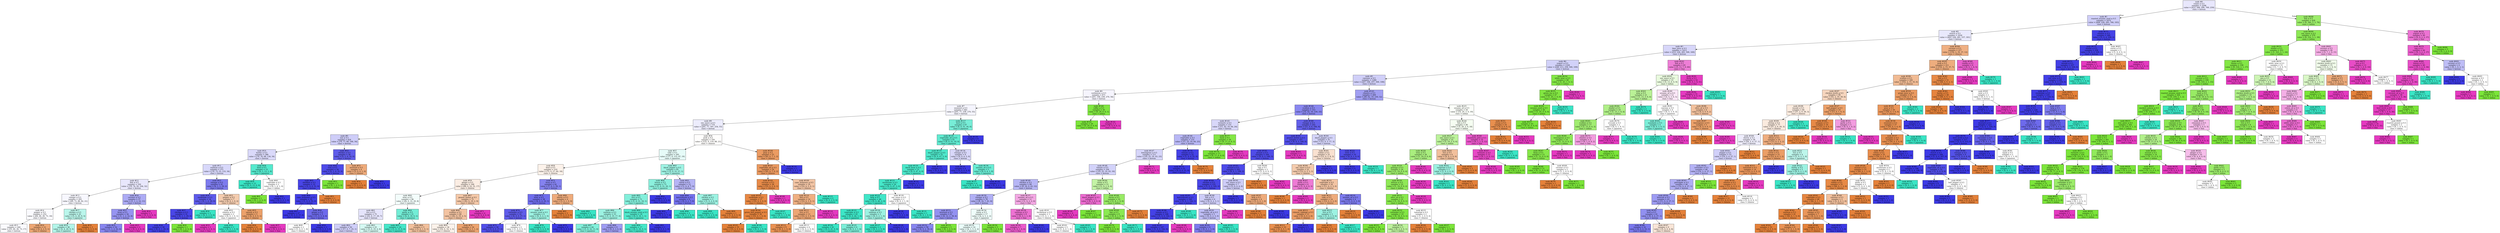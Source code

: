 digraph Tree {
node [shape=box, style="filled", color="black"] ;
0 [label=<node &#35;0<br/>cumin &le; 0.5<br/>samples = 2298<br/>value = [412, 568, 290, 769, 259]<br/>class = korean>, fillcolor="#3c39e51e"] ;
1 [label=<node &#35;1<br/>roasted_sesame_seed &le; 0.5<br/>samples = 1870<br/>value = [408, 228, 285, 766, 183]<br/>class = korean>, fillcolor="#3c39e53e"] ;
0 -> 1 [labeldistance=2.5, labelangle=45, headlabel="True"] ;
2 [label=<node &#35;2<br/>starch &le; 0.5<br/>samples = 1630<br/>value = [403, 228, 281, 537, 181]<br/>class = korean>, fillcolor="#3c39e51c"] ;
1 -> 2 ;
3 [label=<node &#35;3<br/>lime_juice &le; 0.5<br/>samples = 1413<br/>value = [253, 226, 265, 500, 169]<br/>class = korean>, fillcolor="#3c39e534"] ;
2 -> 3 ;
4 [label=<node &#35;4<br/>yogurt &le; 0.5<br/>samples = 1328<br/>value = [248, 213, 258, 500, 109]<br/>class = korean>, fillcolor="#3c39e53a"] ;
3 -> 4 ;
5 [label=<node &#35;5<br/>cayenne &le; 0.5<br/>samples = 1280<br/>value = [247, 168, 257, 500, 108]<br/>class = korean>, fillcolor="#3c39e53d"] ;
4 -> 5 ;
6 [label=<node &#35;6<br/>cardamom &le; 0.5<br/>samples = 871<br/>value = [201, 106, 238, 270, 56]<br/>class = korean>, fillcolor="#3c39e50d"] ;
5 -> 6 ;
7 [label=<node &#35;7<br/>seaweed &le; 0.5<br/>samples = 841<br/>value = [201, 77, 238, 270, 55]<br/>class = korean>, fillcolor="#3c39e50e"] ;
6 -> 7 ;
8 [label=<node &#35;8<br/>soy_sauce &le; 0.5<br/>samples = 774<br/>value = [201, 77, 187, 254, 55]<br/>class = korean>, fillcolor="#3c39e518"] ;
7 -> 8 ;
9 [label=<node &#35;9<br/>nut &le; 0.5<br/>samples = 424<br/>value = [79, 77, 68, 166, 34]<br/>class = korean>, fillcolor="#3c39e540"] ;
8 -> 9 ;
10 [label=<node &#35;10<br/>barley &le; 0.5<br/>samples = 386<br/>value = [74, 76, 68, 134, 34]<br/>class = korean>, fillcolor="#3c39e530"] ;
9 -> 10 ;
11 [label=<node &#35;11<br/>soybean &le; 0.5<br/>samples = 371<br/>value = [74, 75, 55, 133, 34]<br/>class = korean>, fillcolor="#3c39e532"] ;
10 -> 11 ;
12 [label=<node &#35;12<br/>fish &le; 0.5<br/>samples = 330<br/>value = [70, 74, 50, 104, 32]<br/>class = korean>, fillcolor="#3c39e51e"] ;
11 -> 12 ;
13 [label=<node &#35;13<br/>vinegar &le; 0.5<br/>samples = 293<br/>value = [69, 73, 48, 82, 21]<br/>class = korean>, fillcolor="#3c39e50a"] ;
12 -> 13 ;
14 [label=<node &#35;14<br/>pepper &le; 0.5<br/>samples = 252<br/>value = [64, 69, 28, 73, 18]<br/>class = korean>, fillcolor="#3c39e506"] ;
13 -> 14 ;
15 [label=<node &#35;15<br/>samples = 240<br/>value = [55, 69, 26, 73, 17]<br/>class = korean>, fillcolor="#3c39e506"] ;
14 -> 15 ;
16 [label=<node &#35;16<br/>samples = 12<br/>value = [9, 0, 2, 0, 1]<br/>class = chinese>, fillcolor="#e58139b2"] ;
14 -> 16 ;
17 [label=<node &#35;17<br/>chicken &le; 0.5<br/>samples = 41<br/>value = [5, 4, 20, 9, 3]<br/>class = japanese>, fillcolor="#39e5c558"] ;
13 -> 17 ;
18 [label=<node &#35;18<br/>samples = 38<br/>value = [2, 4, 20, 9, 3]<br/>class = japanese>, fillcolor="#39e5c561"] ;
17 -> 18 ;
19 [label=<node &#35;19<br/>samples = 3<br/>value = [3, 0, 0, 0, 0]<br/>class = chinese>, fillcolor="#e58139ff"] ;
17 -> 19 ;
20 [label=<node &#35;20<br/>coconut &le; 0.5<br/>samples = 37<br/>value = [1, 1, 2, 22, 11]<br/>class = korean>, fillcolor="#3c39e56c"] ;
12 -> 20 ;
21 [label=<node &#35;21<br/>bean &le; 0.5<br/>samples = 34<br/>value = [1, 1, 2, 22, 8]<br/>class = korean>, fillcolor="#3c39e589"] ;
20 -> 21 ;
22 [label=<node &#35;22<br/>samples = 32<br/>value = [1, 1, 2, 22, 6]<br/>class = korean>, fillcolor="#3c39e59d"] ;
21 -> 22 ;
23 [label=<node &#35;23<br/>samples = 2<br/>value = [0, 0, 0, 0, 2]<br/>class = thai>, fillcolor="#e539c0ff"] ;
21 -> 23 ;
24 [label=<node &#35;24<br/>samples = 3<br/>value = [0, 0, 0, 0, 3]<br/>class = thai>, fillcolor="#e539c0ff"] ;
20 -> 24 ;
25 [label=<node &#35;25<br/>vinegar &le; 0.5<br/>samples = 41<br/>value = [4, 1, 5, 29, 2]<br/>class = korean>, fillcolor="#3c39e5aa"] ;
11 -> 25 ;
26 [label=<node &#35;26<br/>enokidake &le; 0.5<br/>samples = 34<br/>value = [0, 1, 4, 29, 0]<br/>class = korean>, fillcolor="#3c39e5d4"] ;
25 -> 26 ;
27 [label=<node &#35;27<br/>chickpea &le; 0.5<br/>samples = 31<br/>value = [0, 1, 1, 29, 0]<br/>class = korean>, fillcolor="#3c39e5ee"] ;
26 -> 27 ;
28 [label=<node &#35;28<br/>samples = 30<br/>value = [0, 0, 1, 29, 0]<br/>class = korean>, fillcolor="#3c39e5f6"] ;
27 -> 28 ;
29 [label=<node &#35;29<br/>samples = 1<br/>value = [0, 1, 0, 0, 0]<br/>class = indian>, fillcolor="#7be539ff"] ;
27 -> 29 ;
30 [label=<node &#35;30<br/>samples = 3<br/>value = [0, 0, 3, 0, 0]<br/>class = japanese>, fillcolor="#39e5c5ff"] ;
26 -> 30 ;
31 [label=<node &#35;31<br/>pepper &le; 0.5<br/>samples = 7<br/>value = [4, 0, 1, 0, 2]<br/>class = chinese>, fillcolor="#e5813966"] ;
25 -> 31 ;
32 [label=<node &#35;32<br/>cilantro &le; 0.5<br/>samples = 2<br/>value = [0, 0, 1, 0, 1]<br/>class = japanese>, fillcolor="#39e5c500"] ;
31 -> 32 ;
33 [label=<node &#35;33<br/>samples = 1<br/>value = [0, 0, 0, 0, 1]<br/>class = thai>, fillcolor="#e539c0ff"] ;
32 -> 33 ;
34 [label=<node &#35;34<br/>samples = 1<br/>value = [0, 0, 1, 0, 0]<br/>class = japanese>, fillcolor="#39e5c5ff"] ;
32 -> 34 ;
35 [label=<node &#35;35<br/>squash &le; 0.5<br/>samples = 5<br/>value = [4, 0, 0, 0, 1]<br/>class = chinese>, fillcolor="#e58139bf"] ;
31 -> 35 ;
36 [label=<node &#35;36<br/>samples = 4<br/>value = [4, 0, 0, 0, 0]<br/>class = chinese>, fillcolor="#e58139ff"] ;
35 -> 36 ;
37 [label=<node &#35;37<br/>samples = 1<br/>value = [0, 0, 0, 0, 1]<br/>class = thai>, fillcolor="#e539c0ff"] ;
35 -> 37 ;
38 [label=<node &#35;38<br/>beef &le; 0.5<br/>samples = 15<br/>value = [0, 1, 13, 1, 0]<br/>class = japanese>, fillcolor="#39e5c5db"] ;
10 -> 38 ;
39 [label=<node &#35;39<br/>samples = 13<br/>value = [0, 0, 13, 0, 0]<br/>class = japanese>, fillcolor="#39e5c5ff"] ;
38 -> 39 ;
40 [label=<node &#35;40<br/>vegetable &le; 0.5<br/>samples = 2<br/>value = [0, 1, 0, 1, 0]<br/>class = indian>, fillcolor="#7be53900"] ;
38 -> 40 ;
41 [label=<node &#35;41<br/>samples = 1<br/>value = [0, 1, 0, 0, 0]<br/>class = indian>, fillcolor="#7be539ff"] ;
40 -> 41 ;
42 [label=<node &#35;42<br/>samples = 1<br/>value = [0, 0, 0, 1, 0]<br/>class = korean>, fillcolor="#3c39e5ff"] ;
40 -> 42 ;
43 [label=<node &#35;43<br/>chicken &le; 0.5<br/>samples = 38<br/>value = [5, 1, 0, 32, 0]<br/>class = korean>, fillcolor="#3c39e5d1"] ;
9 -> 43 ;
44 [label=<node &#35;44<br/>rose &le; 0.5<br/>samples = 34<br/>value = [2, 1, 0, 31, 0]<br/>class = korean>, fillcolor="#3c39e5e7"] ;
43 -> 44 ;
45 [label=<node &#35;45<br/>shellfish &le; 0.5<br/>samples = 33<br/>value = [2, 0, 0, 31, 0]<br/>class = korean>, fillcolor="#3c39e5ef"] ;
44 -> 45 ;
46 [label=<node &#35;46<br/>cane_molasses &le; 0.5<br/>samples = 32<br/>value = [1, 0, 0, 31, 0]<br/>class = korean>, fillcolor="#3c39e5f7"] ;
45 -> 46 ;
47 [label=<node &#35;47<br/>samples = 27<br/>value = [0, 0, 0, 27, 0]<br/>class = korean>, fillcolor="#3c39e5ff"] ;
46 -> 47 ;
48 [label=<node &#35;48<br/>ginger &le; 0.5<br/>samples = 5<br/>value = [1, 0, 0, 4, 0]<br/>class = korean>, fillcolor="#3c39e5bf"] ;
46 -> 48 ;
49 [label=<node &#35;49<br/>samples = 2<br/>value = [1, 0, 0, 1, 0]<br/>class = chinese>, fillcolor="#e5813900"] ;
48 -> 49 ;
50 [label=<node &#35;50<br/>samples = 3<br/>value = [0, 0, 0, 3, 0]<br/>class = korean>, fillcolor="#3c39e5ff"] ;
48 -> 50 ;
51 [label=<node &#35;51<br/>samples = 1<br/>value = [1, 0, 0, 0, 0]<br/>class = chinese>, fillcolor="#e58139ff"] ;
45 -> 51 ;
52 [label=<node &#35;52<br/>samples = 1<br/>value = [0, 1, 0, 0, 0]<br/>class = indian>, fillcolor="#7be539ff"] ;
44 -> 52 ;
53 [label=<node &#35;53<br/>mustard &le; 0.5<br/>samples = 4<br/>value = [3, 0, 0, 1, 0]<br/>class = chinese>, fillcolor="#e58139aa"] ;
43 -> 53 ;
54 [label=<node &#35;54<br/>samples = 3<br/>value = [3, 0, 0, 0, 0]<br/>class = chinese>, fillcolor="#e58139ff"] ;
53 -> 54 ;
55 [label=<node &#35;55<br/>samples = 1<br/>value = [0, 0, 0, 1, 0]<br/>class = korean>, fillcolor="#3c39e5ff"] ;
53 -> 55 ;
56 [label=<node &#35;56<br/>pork &le; 0.5<br/>samples = 350<br/>value = [122, 0, 119, 88, 21]<br/>class = chinese>, fillcolor="#e5813903"] ;
8 -> 56 ;
57 [label=<node &#35;57<br/>sake &le; 0.5<br/>samples = 295<br/>value = [77, 0, 112, 87, 19]<br/>class = japanese>, fillcolor="#39e5c51f"] ;
56 -> 57 ;
58 [label=<node &#35;58<br/>beef &le; 0.5<br/>samples = 210<br/>value = [75, 0, 57, 60, 18]<br/>class = chinese>, fillcolor="#e581391a"] ;
57 -> 58 ;
59 [label=<node &#35;59<br/>ginger &le; 0.5<br/>samples = 168<br/>value = [68, 0, 52, 31, 17]<br/>class = chinese>, fillcolor="#e5813923"] ;
58 -> 59 ;
60 [label=<node &#35;60<br/>wine &le; 0.5<br/>samples = 96<br/>value = [26, 0, 33, 29, 8]<br/>class = japanese>, fillcolor="#39e5c50f"] ;
59 -> 60 ;
61 [label=<node &#35;61<br/>rice &le; 0.5<br/>samples = 75<br/>value = [22, 0, 17, 29, 7]<br/>class = korean>, fillcolor="#3c39e522"] ;
60 -> 61 ;
62 [label=<node &#35;62<br/>samples = 50<br/>value = [17, 0, 7, 25, 1]<br/>class = korean>, fillcolor="#3c39e53e"] ;
61 -> 62 ;
63 [label=<node &#35;63<br/>samples = 25<br/>value = [5, 0, 10, 4, 6]<br/>class = japanese>, fillcolor="#39e5c536"] ;
61 -> 63 ;
64 [label=<node &#35;64<br/>garlic &le; 0.5<br/>samples = 21<br/>value = [4, 0, 16, 0, 1]<br/>class = japanese>, fillcolor="#39e5c5b4"] ;
60 -> 64 ;
65 [label=<node &#35;65<br/>samples = 16<br/>value = [1, 0, 15, 0, 0]<br/>class = japanese>, fillcolor="#39e5c5ee"] ;
64 -> 65 ;
66 [label=<node &#35;66<br/>samples = 5<br/>value = [3, 0, 1, 0, 1]<br/>class = chinese>, fillcolor="#e581397f"] ;
64 -> 66 ;
67 [label=<node &#35;67<br/>peanut_butter &le; 0.5<br/>samples = 72<br/>value = [42, 0, 19, 2, 9]<br/>class = chinese>, fillcolor="#e581396f"] ;
59 -> 67 ;
68 [label=<node &#35;68<br/>scallion &le; 0.5<br/>samples = 68<br/>value = [42, 0, 19, 2, 5]<br/>class = chinese>, fillcolor="#e5813978"] ;
67 -> 68 ;
69 [label=<node &#35;69<br/>samples = 34<br/>value = [16, 0, 14, 1, 3]<br/>class = chinese>, fillcolor="#e581391a"] ;
68 -> 69 ;
70 [label=<node &#35;70<br/>samples = 34<br/>value = [26, 0, 5, 1, 2]<br/>class = chinese>, fillcolor="#e58139b9"] ;
68 -> 70 ;
71 [label=<node &#35;71<br/>samples = 4<br/>value = [0, 0, 0, 0, 4]<br/>class = thai>, fillcolor="#e539c0ff"] ;
67 -> 71 ;
72 [label=<node &#35;72<br/>bean &le; 0.5<br/>samples = 42<br/>value = [7, 0, 5, 29, 1]<br/>class = korean>, fillcolor="#3c39e5a0"] ;
58 -> 72 ;
73 [label=<node &#35;73<br/>wine &le; 0.5<br/>samples = 38<br/>value = [4, 0, 4, 29, 1]<br/>class = korean>, fillcolor="#3c39e5bc"] ;
72 -> 73 ;
74 [label=<node &#35;74<br/>coriander &le; 0.5<br/>samples = 32<br/>value = [4, 0, 0, 27, 1]<br/>class = korean>, fillcolor="#3c39e5d1"] ;
73 -> 74 ;
75 [label=<node &#35;75<br/>samples = 30<br/>value = [3, 0, 0, 27, 0]<br/>class = korean>, fillcolor="#3c39e5e3"] ;
74 -> 75 ;
76 [label=<node &#35;76<br/>samples = 2<br/>value = [1, 0, 0, 0, 1]<br/>class = chinese>, fillcolor="#e5813900"] ;
74 -> 76 ;
77 [label=<node &#35;77<br/>sesame_seed &le; 0.5<br/>samples = 6<br/>value = [0, 0, 4, 2, 0]<br/>class = japanese>, fillcolor="#39e5c57f"] ;
73 -> 77 ;
78 [label=<node &#35;78<br/>samples = 4<br/>value = [0, 0, 4, 0, 0]<br/>class = japanese>, fillcolor="#39e5c5ff"] ;
77 -> 78 ;
79 [label=<node &#35;79<br/>samples = 2<br/>value = [0, 0, 0, 2, 0]<br/>class = korean>, fillcolor="#3c39e5ff"] ;
77 -> 79 ;
80 [label=<node &#35;80<br/>sherry &le; 0.5<br/>samples = 4<br/>value = [3, 0, 1, 0, 0]<br/>class = chinese>, fillcolor="#e58139aa"] ;
72 -> 80 ;
81 [label=<node &#35;81<br/>samples = 3<br/>value = [3, 0, 0, 0, 0]<br/>class = chinese>, fillcolor="#e58139ff"] ;
80 -> 81 ;
82 [label=<node &#35;82<br/>samples = 1<br/>value = [0, 0, 1, 0, 0]<br/>class = japanese>, fillcolor="#39e5c5ff"] ;
80 -> 82 ;
83 [label=<node &#35;83<br/>black_pepper &le; 0.5<br/>samples = 85<br/>value = [2, 0, 55, 27, 1]<br/>class = japanese>, fillcolor="#39e5c57b"] ;
57 -> 83 ;
84 [label=<node &#35;84<br/>lemon &le; 0.5<br/>samples = 73<br/>value = [1, 0, 51, 20, 1]<br/>class = japanese>, fillcolor="#39e5c595"] ;
83 -> 84 ;
85 [label=<node &#35;85<br/>rice &le; 0.5<br/>samples = 71<br/>value = [1, 0, 51, 18, 1]<br/>class = japanese>, fillcolor="#39e5c59f"] ;
84 -> 85 ;
86 [label=<node &#35;86<br/>soybean &le; 0.5<br/>samples = 53<br/>value = [1, 0, 35, 17, 0]<br/>class = japanese>, fillcolor="#39e5c57f"] ;
85 -> 86 ;
87 [label=<node &#35;87<br/>samples = 44<br/>value = [1, 0, 32, 11, 0]<br/>class = japanese>, fillcolor="#39e5c5a2"] ;
86 -> 87 ;
88 [label=<node &#35;88<br/>samples = 9<br/>value = [0, 0, 3, 6, 0]<br/>class = korean>, fillcolor="#3c39e57f"] ;
86 -> 88 ;
89 [label=<node &#35;89<br/>black_sesame_seed &le; 0.5<br/>samples = 18<br/>value = [0, 0, 16, 1, 1]<br/>class = japanese>, fillcolor="#39e5c5e1"] ;
85 -> 89 ;
90 [label=<node &#35;90<br/>samples = 17<br/>value = [0, 0, 16, 0, 1]<br/>class = japanese>, fillcolor="#39e5c5ef"] ;
89 -> 90 ;
91 [label=<node &#35;91<br/>samples = 1<br/>value = [0, 0, 0, 1, 0]<br/>class = korean>, fillcolor="#3c39e5ff"] ;
89 -> 91 ;
92 [label=<node &#35;92<br/>samples = 2<br/>value = [0, 0, 0, 2, 0]<br/>class = korean>, fillcolor="#3c39e5ff"] ;
84 -> 92 ;
93 [label=<node &#35;93<br/>carrot &le; 0.5<br/>samples = 12<br/>value = [1, 0, 4, 7, 0]<br/>class = korean>, fillcolor="#3c39e560"] ;
83 -> 93 ;
94 [label=<node &#35;94<br/>katsuobushi &le; 0.5<br/>samples = 9<br/>value = [0, 0, 2, 7, 0]<br/>class = korean>, fillcolor="#3c39e5b6"] ;
93 -> 94 ;
95 [label=<node &#35;95<br/>samples = 7<br/>value = [0, 0, 0, 7, 0]<br/>class = korean>, fillcolor="#3c39e5ff"] ;
94 -> 95 ;
96 [label=<node &#35;96<br/>samples = 2<br/>value = [0, 0, 2, 0, 0]<br/>class = japanese>, fillcolor="#39e5c5ff"] ;
94 -> 96 ;
97 [label=<node &#35;97<br/>chicken &le; 0.5<br/>samples = 3<br/>value = [1, 0, 2, 0, 0]<br/>class = japanese>, fillcolor="#39e5c57f"] ;
93 -> 97 ;
98 [label=<node &#35;98<br/>samples = 2<br/>value = [0, 0, 2, 0, 0]<br/>class = japanese>, fillcolor="#39e5c5ff"] ;
97 -> 98 ;
99 [label=<node &#35;99<br/>samples = 1<br/>value = [1, 0, 0, 0, 0]<br/>class = chinese>, fillcolor="#e58139ff"] ;
97 -> 99 ;
100 [label=<node &#35;100<br/>pear &le; 0.5<br/>samples = 55<br/>value = [45, 0, 7, 1, 2]<br/>class = chinese>, fillcolor="#e58139ca"] ;
56 -> 100 ;
101 [label=<node &#35;101<br/>vegetable_oil &le; 0.5<br/>samples = 54<br/>value = [45, 0, 7, 0, 2]<br/>class = chinese>, fillcolor="#e58139ce"] ;
100 -> 101 ;
102 [label=<node &#35;102<br/>coconut &le; 0.5<br/>samples = 38<br/>value = [35, 0, 2, 0, 1]<br/>class = chinese>, fillcolor="#e58139ea"] ;
101 -> 102 ;
103 [label=<node &#35;103<br/>enokidake &le; 0.5<br/>samples = 37<br/>value = [35, 0, 2, 0, 0]<br/>class = chinese>, fillcolor="#e58139f0"] ;
102 -> 103 ;
104 [label=<node &#35;104<br/>green_bell_pepper &le; 0.5<br/>samples = 36<br/>value = [35, 0, 1, 0, 0]<br/>class = chinese>, fillcolor="#e58139f8"] ;
103 -> 104 ;
105 [label=<node &#35;105<br/>samples = 35<br/>value = [35, 0, 0, 0, 0]<br/>class = chinese>, fillcolor="#e58139ff"] ;
104 -> 105 ;
106 [label=<node &#35;106<br/>samples = 1<br/>value = [0, 0, 1, 0, 0]<br/>class = japanese>, fillcolor="#39e5c5ff"] ;
104 -> 106 ;
107 [label=<node &#35;107<br/>samples = 1<br/>value = [0, 0, 1, 0, 0]<br/>class = japanese>, fillcolor="#39e5c5ff"] ;
103 -> 107 ;
108 [label=<node &#35;108<br/>samples = 1<br/>value = [0, 0, 0, 0, 1]<br/>class = thai>, fillcolor="#e539c0ff"] ;
102 -> 108 ;
109 [label=<node &#35;109<br/>cane_molasses &le; 0.5<br/>samples = 16<br/>value = [10, 0, 5, 0, 1]<br/>class = chinese>, fillcolor="#e5813974"] ;
101 -> 109 ;
110 [label=<node &#35;110<br/>fish &le; 0.5<br/>samples = 14<br/>value = [10, 0, 3, 0, 1]<br/>class = chinese>, fillcolor="#e58139a2"] ;
109 -> 110 ;
111 [label=<node &#35;111<br/>rice &le; 0.5<br/>samples = 13<br/>value = [10, 0, 3, 0, 0]<br/>class = chinese>, fillcolor="#e58139b3"] ;
110 -> 111 ;
112 [label=<node &#35;112<br/>samples = 9<br/>value = [8, 0, 1, 0, 0]<br/>class = chinese>, fillcolor="#e58139df"] ;
111 -> 112 ;
113 [label=<node &#35;113<br/>samples = 4<br/>value = [2, 0, 2, 0, 0]<br/>class = chinese>, fillcolor="#e5813900"] ;
111 -> 113 ;
114 [label=<node &#35;114<br/>samples = 1<br/>value = [0, 0, 0, 0, 1]<br/>class = thai>, fillcolor="#e539c0ff"] ;
110 -> 114 ;
115 [label=<node &#35;115<br/>samples = 2<br/>value = [0, 0, 2, 0, 0]<br/>class = japanese>, fillcolor="#39e5c5ff"] ;
109 -> 115 ;
116 [label=<node &#35;116<br/>samples = 1<br/>value = [0, 0, 0, 1, 0]<br/>class = korean>, fillcolor="#3c39e5ff"] ;
100 -> 116 ;
117 [label=<node &#35;117<br/>beef &le; 0.5<br/>samples = 67<br/>value = [0, 0, 51, 16, 0]<br/>class = japanese>, fillcolor="#39e5c5af"] ;
7 -> 117 ;
118 [label=<node &#35;118<br/>vegetable_oil &le; 0.5<br/>samples = 61<br/>value = [0, 0, 51, 10, 0]<br/>class = japanese>, fillcolor="#39e5c5cd"] ;
117 -> 118 ;
119 [label=<node &#35;119<br/>black_pepper &le; 0.5<br/>samples = 52<br/>value = [0, 0, 47, 5, 0]<br/>class = japanese>, fillcolor="#39e5c5e4"] ;
118 -> 119 ;
120 [label=<node &#35;120<br/>black_bean &le; 0.5<br/>samples = 51<br/>value = [0, 0, 47, 4, 0]<br/>class = japanese>, fillcolor="#39e5c5e9"] ;
119 -> 120 ;
121 [label=<node &#35;121<br/>mushroom &le; 0.5<br/>samples = 50<br/>value = [0, 0, 47, 3, 0]<br/>class = japanese>, fillcolor="#39e5c5ef"] ;
120 -> 121 ;
122 [label=<node &#35;122<br/>kelp &le; 0.5<br/>samples = 48<br/>value = [0, 0, 46, 2, 0]<br/>class = japanese>, fillcolor="#39e5c5f4"] ;
121 -> 122 ;
123 [label=<node &#35;123<br/>vegetable &le; 0.5<br/>samples = 45<br/>value = [0, 0, 44, 1, 0]<br/>class = japanese>, fillcolor="#39e5c5f9"] ;
122 -> 123 ;
124 [label=<node &#35;124<br/>samples = 41<br/>value = [0, 0, 41, 0, 0]<br/>class = japanese>, fillcolor="#39e5c5ff"] ;
123 -> 124 ;
125 [label=<node &#35;125<br/>samples = 4<br/>value = [0, 0, 3, 1, 0]<br/>class = japanese>, fillcolor="#39e5c5aa"] ;
123 -> 125 ;
126 [label=<node &#35;126<br/>soybean &le; 0.5<br/>samples = 3<br/>value = [0, 0, 2, 1, 0]<br/>class = japanese>, fillcolor="#39e5c57f"] ;
122 -> 126 ;
127 [label=<node &#35;127<br/>samples = 2<br/>value = [0, 0, 2, 0, 0]<br/>class = japanese>, fillcolor="#39e5c5ff"] ;
126 -> 127 ;
128 [label=<node &#35;128<br/>samples = 1<br/>value = [0, 0, 0, 1, 0]<br/>class = korean>, fillcolor="#3c39e5ff"] ;
126 -> 128 ;
129 [label=<node &#35;129<br/>soy_sauce &le; 0.5<br/>samples = 2<br/>value = [0, 0, 1, 1, 0]<br/>class = japanese>, fillcolor="#39e5c500"] ;
121 -> 129 ;
130 [label=<node &#35;130<br/>samples = 1<br/>value = [0, 0, 0, 1, 0]<br/>class = korean>, fillcolor="#3c39e5ff"] ;
129 -> 130 ;
131 [label=<node &#35;131<br/>samples = 1<br/>value = [0, 0, 1, 0, 0]<br/>class = japanese>, fillcolor="#39e5c5ff"] ;
129 -> 131 ;
132 [label=<node &#35;132<br/>samples = 1<br/>value = [0, 0, 0, 1, 0]<br/>class = korean>, fillcolor="#3c39e5ff"] ;
120 -> 132 ;
133 [label=<node &#35;133<br/>samples = 1<br/>value = [0, 0, 0, 1, 0]<br/>class = korean>, fillcolor="#3c39e5ff"] ;
119 -> 133 ;
134 [label=<node &#35;134<br/>vinegar &le; 0.5<br/>samples = 9<br/>value = [0, 0, 4, 5, 0]<br/>class = korean>, fillcolor="#3c39e533"] ;
118 -> 134 ;
135 [label=<node &#35;135<br/>samples = 4<br/>value = [0, 0, 0, 4, 0]<br/>class = korean>, fillcolor="#3c39e5ff"] ;
134 -> 135 ;
136 [label=<node &#35;136<br/>sesame_oil &le; 0.5<br/>samples = 5<br/>value = [0, 0, 4, 1, 0]<br/>class = japanese>, fillcolor="#39e5c5bf"] ;
134 -> 136 ;
137 [label=<node &#35;137<br/>samples = 4<br/>value = [0, 0, 4, 0, 0]<br/>class = japanese>, fillcolor="#39e5c5ff"] ;
136 -> 137 ;
138 [label=<node &#35;138<br/>samples = 1<br/>value = [0, 0, 0, 1, 0]<br/>class = korean>, fillcolor="#3c39e5ff"] ;
136 -> 138 ;
139 [label=<node &#35;139<br/>samples = 6<br/>value = [0, 0, 0, 6, 0]<br/>class = korean>, fillcolor="#3c39e5ff"] ;
117 -> 139 ;
140 [label=<node &#35;140<br/>coffee &le; 0.5<br/>samples = 30<br/>value = [0, 29, 0, 0, 1]<br/>class = indian>, fillcolor="#7be539f6"] ;
6 -> 140 ;
141 [label=<node &#35;141<br/>samples = 29<br/>value = [0, 29, 0, 0, 0]<br/>class = indian>, fillcolor="#7be539ff"] ;
140 -> 141 ;
142 [label=<node &#35;142<br/>samples = 1<br/>value = [0, 0, 0, 0, 1]<br/>class = thai>, fillcolor="#e539c0ff"] ;
140 -> 142 ;
143 [label=<node &#35;143<br/>cilantro &le; 0.5<br/>samples = 409<br/>value = [46, 62, 19, 230, 52]<br/>class = korean>, fillcolor="#3c39e57b"] ;
5 -> 143 ;
144 [label=<node &#35;144<br/>scallion &le; 0.5<br/>samples = 353<br/>value = [32, 42, 16, 230, 33]<br/>class = korean>, fillcolor="#3c39e59a"] ;
143 -> 144 ;
145 [label=<node &#35;145<br/>turmeric &le; 0.5<br/>samples = 151<br/>value = [11, 42, 10, 64, 24]<br/>class = korean>, fillcolor="#3c39e533"] ;
144 -> 145 ;
146 [label=<node &#35;146<br/>vegetable &le; 0.5<br/>samples = 133<br/>value = [11, 25, 10, 64, 23]<br/>class = korean>, fillcolor="#3c39e55c"] ;
145 -> 146 ;
147 [label=<node &#35;147<br/>lemongrass &le; 0.5<br/>samples = 111<br/>value = [10, 25, 10, 43, 23]<br/>class = korean>, fillcolor="#3c39e535"] ;
146 -> 147 ;
148 [label=<node &#35;148<br/>tomato &le; 0.5<br/>samples = 104<br/>value = [10, 25, 10, 43, 16]<br/>class = korean>, fillcolor="#3c39e53a"] ;
147 -> 148 ;
149 [label=<node &#35;149<br/>chicken &le; 0.5<br/>samples = 89<br/>value = [9, 16, 9, 43, 12]<br/>class = korean>, fillcolor="#3c39e55e"] ;
148 -> 149 ;
150 [label=<node &#35;150<br/>vinegar &le; 0.5<br/>samples = 78<br/>value = [8, 16, 7, 41, 6]<br/>class = korean>, fillcolor="#3c39e567"] ;
149 -> 150 ;
151 [label=<node &#35;151<br/>mustard &le; 0.5<br/>samples = 61<br/>value = [4, 12, 2, 39, 4]<br/>class = korean>, fillcolor="#3c39e58d"] ;
150 -> 151 ;
152 [label=<node &#35;152<br/>samples = 58<br/>value = [4, 9, 2, 39, 4]<br/>class = korean>, fillcolor="#3c39e59c"] ;
151 -> 152 ;
153 [label=<node &#35;153<br/>samples = 3<br/>value = [0, 3, 0, 0, 0]<br/>class = indian>, fillcolor="#7be539ff"] ;
151 -> 153 ;
154 [label=<node &#35;154<br/>raisin &le; 0.5<br/>samples = 17<br/>value = [4, 4, 5, 2, 2]<br/>class = japanese>, fillcolor="#39e5c514"] ;
150 -> 154 ;
155 [label=<node &#35;155<br/>samples = 14<br/>value = [4, 1, 5, 2, 2]<br/>class = japanese>, fillcolor="#39e5c51a"] ;
154 -> 155 ;
156 [label=<node &#35;156<br/>samples = 3<br/>value = [0, 3, 0, 0, 0]<br/>class = indian>, fillcolor="#7be539ff"] ;
154 -> 156 ;
157 [label=<node &#35;157<br/>sesame_oil &le; 0.5<br/>samples = 11<br/>value = [1, 0, 2, 2, 6]<br/>class = thai>, fillcolor="#e539c071"] ;
149 -> 157 ;
158 [label=<node &#35;158<br/>soybean &le; 0.5<br/>samples = 8<br/>value = [0, 0, 1, 1, 6]<br/>class = thai>, fillcolor="#e539c0b6"] ;
157 -> 158 ;
159 [label=<node &#35;159<br/>samples = 7<br/>value = [0, 0, 1, 0, 6]<br/>class = thai>, fillcolor="#e539c0d4"] ;
158 -> 159 ;
160 [label=<node &#35;160<br/>samples = 1<br/>value = [0, 0, 0, 1, 0]<br/>class = korean>, fillcolor="#3c39e5ff"] ;
158 -> 160 ;
161 [label=<node &#35;161<br/>buckwheat &le; 0.5<br/>samples = 3<br/>value = [1, 0, 1, 1, 0]<br/>class = chinese>, fillcolor="#e5813900"] ;
157 -> 161 ;
162 [label=<node &#35;162<br/>samples = 2<br/>value = [1, 0, 0, 1, 0]<br/>class = chinese>, fillcolor="#e5813900"] ;
161 -> 162 ;
163 [label=<node &#35;163<br/>samples = 1<br/>value = [0, 0, 1, 0, 0]<br/>class = japanese>, fillcolor="#39e5c5ff"] ;
161 -> 163 ;
164 [label=<node &#35;164<br/>onion &le; 0.5<br/>samples = 15<br/>value = [1, 9, 1, 0, 4]<br/>class = indian>, fillcolor="#7be53974"] ;
148 -> 164 ;
165 [label=<node &#35;165<br/>black_pepper &le; 0.5<br/>samples = 5<br/>value = [0, 1, 0, 0, 4]<br/>class = thai>, fillcolor="#e539c0bf"] ;
164 -> 165 ;
166 [label=<node &#35;166<br/>samples = 4<br/>value = [0, 0, 0, 0, 4]<br/>class = thai>, fillcolor="#e539c0ff"] ;
165 -> 166 ;
167 [label=<node &#35;167<br/>samples = 1<br/>value = [0, 1, 0, 0, 0]<br/>class = indian>, fillcolor="#7be539ff"] ;
165 -> 167 ;
168 [label=<node &#35;168<br/>bacon &le; 0.5<br/>samples = 10<br/>value = [1, 8, 1, 0, 0]<br/>class = indian>, fillcolor="#7be539c6"] ;
164 -> 168 ;
169 [label=<node &#35;169<br/>bay &le; 0.5<br/>samples = 9<br/>value = [0, 8, 1, 0, 0]<br/>class = indian>, fillcolor="#7be539df"] ;
168 -> 169 ;
170 [label=<node &#35;170<br/>samples = 8<br/>value = [0, 8, 0, 0, 0]<br/>class = indian>, fillcolor="#7be539ff"] ;
169 -> 170 ;
171 [label=<node &#35;171<br/>samples = 1<br/>value = [0, 0, 1, 0, 0]<br/>class = japanese>, fillcolor="#39e5c5ff"] ;
169 -> 171 ;
172 [label=<node &#35;172<br/>samples = 1<br/>value = [1, 0, 0, 0, 0]<br/>class = chinese>, fillcolor="#e58139ff"] ;
168 -> 172 ;
173 [label=<node &#35;173<br/>samples = 7<br/>value = [0, 0, 0, 0, 7]<br/>class = thai>, fillcolor="#e539c0ff"] ;
147 -> 173 ;
174 [label=<node &#35;174<br/>tomato &le; 0.5<br/>samples = 22<br/>value = [1, 0, 0, 21, 0]<br/>class = korean>, fillcolor="#3c39e5f3"] ;
146 -> 174 ;
175 [label=<node &#35;175<br/>samples = 21<br/>value = [0, 0, 0, 21, 0]<br/>class = korean>, fillcolor="#3c39e5ff"] ;
174 -> 175 ;
176 [label=<node &#35;176<br/>samples = 1<br/>value = [1, 0, 0, 0, 0]<br/>class = chinese>, fillcolor="#e58139ff"] ;
174 -> 176 ;
177 [label=<node &#35;177<br/>basil &le; 0.5<br/>samples = 18<br/>value = [0, 17, 0, 0, 1]<br/>class = indian>, fillcolor="#7be539f0"] ;
145 -> 177 ;
178 [label=<node &#35;178<br/>samples = 17<br/>value = [0, 17, 0, 0, 0]<br/>class = indian>, fillcolor="#7be539ff"] ;
177 -> 178 ;
179 [label=<node &#35;179<br/>samples = 1<br/>value = [0, 0, 0, 0, 1]<br/>class = thai>, fillcolor="#e539c0ff"] ;
177 -> 179 ;
180 [label=<node &#35;180<br/>vinegar &le; 0.5<br/>samples = 202<br/>value = [21, 0, 6, 166, 9]<br/>class = korean>, fillcolor="#3c39e5cc"] ;
144 -> 180 ;
181 [label=<node &#35;181<br/>peanut_butter &le; 0.5<br/>samples = 167<br/>value = [9, 0, 3, 149, 6]<br/>class = korean>, fillcolor="#3c39e5e2"] ;
180 -> 181 ;
182 [label=<node &#35;182<br/>peanut &le; 0.5<br/>samples = 164<br/>value = [9, 0, 3, 149, 3]<br/>class = korean>, fillcolor="#3c39e5e6"] ;
181 -> 182 ;
183 [label=<node &#35;183<br/>mussel &le; 0.5<br/>samples = 162<br/>value = [8, 0, 3, 149, 2]<br/>class = korean>, fillcolor="#3c39e5e9"] ;
182 -> 183 ;
184 [label=<node &#35;184<br/>chicken &le; 0.5<br/>samples = 155<br/>value = [5, 0, 3, 145, 2]<br/>class = korean>, fillcolor="#3c39e5ee"] ;
183 -> 184 ;
185 [label=<node &#35;185<br/>katsuobushi &le; 0.5<br/>samples = 149<br/>value = [5, 0, 1, 142, 1]<br/>class = korean>, fillcolor="#3c39e5f3"] ;
184 -> 185 ;
186 [label=<node &#35;186<br/>tomato &le; 0.5<br/>samples = 148<br/>value = [5, 0, 0, 142, 1]<br/>class = korean>, fillcolor="#3c39e5f4"] ;
185 -> 186 ;
187 [label=<node &#35;187<br/>samples = 147<br/>value = [5, 0, 0, 142, 0]<br/>class = korean>, fillcolor="#3c39e5f6"] ;
186 -> 187 ;
188 [label=<node &#35;188<br/>samples = 1<br/>value = [0, 0, 0, 0, 1]<br/>class = thai>, fillcolor="#e539c0ff"] ;
186 -> 188 ;
189 [label=<node &#35;189<br/>samples = 1<br/>value = [0, 0, 1, 0, 0]<br/>class = japanese>, fillcolor="#39e5c5ff"] ;
185 -> 189 ;
190 [label=<node &#35;190<br/>fish &le; 0.5<br/>samples = 6<br/>value = [0, 0, 2, 3, 1]<br/>class = korean>, fillcolor="#3c39e540"] ;
184 -> 190 ;
191 [label=<node &#35;191<br/>vegetable_oil &le; 0.5<br/>samples = 5<br/>value = [0, 0, 2, 3, 0]<br/>class = korean>, fillcolor="#3c39e555"] ;
190 -> 191 ;
192 [label=<node &#35;192<br/>samples = 4<br/>value = [0, 0, 1, 3, 0]<br/>class = korean>, fillcolor="#3c39e5aa"] ;
191 -> 192 ;
193 [label=<node &#35;193<br/>samples = 1<br/>value = [0, 0, 1, 0, 0]<br/>class = japanese>, fillcolor="#39e5c5ff"] ;
191 -> 193 ;
194 [label=<node &#35;194<br/>samples = 1<br/>value = [0, 0, 0, 0, 1]<br/>class = thai>, fillcolor="#e539c0ff"] ;
190 -> 194 ;
195 [label=<node &#35;195<br/>soy_sauce &le; 0.5<br/>samples = 7<br/>value = [3, 0, 0, 4, 0]<br/>class = korean>, fillcolor="#3c39e540"] ;
183 -> 195 ;
196 [label=<node &#35;196<br/>samples = 3<br/>value = [0, 0, 0, 3, 0]<br/>class = korean>, fillcolor="#3c39e5ff"] ;
195 -> 196 ;
197 [label=<node &#35;197<br/>kelp &le; 0.5<br/>samples = 4<br/>value = [3, 0, 0, 1, 0]<br/>class = chinese>, fillcolor="#e58139aa"] ;
195 -> 197 ;
198 [label=<node &#35;198<br/>samples = 3<br/>value = [3, 0, 0, 0, 0]<br/>class = chinese>, fillcolor="#e58139ff"] ;
197 -> 198 ;
199 [label=<node &#35;199<br/>samples = 1<br/>value = [0, 0, 0, 1, 0]<br/>class = korean>, fillcolor="#3c39e5ff"] ;
197 -> 199 ;
200 [label=<node &#35;200<br/>egg &le; 0.5<br/>samples = 2<br/>value = [1, 0, 0, 0, 1]<br/>class = chinese>, fillcolor="#e5813900"] ;
182 -> 200 ;
201 [label=<node &#35;201<br/>samples = 1<br/>value = [1, 0, 0, 0, 0]<br/>class = chinese>, fillcolor="#e58139ff"] ;
200 -> 201 ;
202 [label=<node &#35;202<br/>samples = 1<br/>value = [0, 0, 0, 0, 1]<br/>class = thai>, fillcolor="#e539c0ff"] ;
200 -> 202 ;
203 [label=<node &#35;203<br/>samples = 3<br/>value = [0, 0, 0, 0, 3]<br/>class = thai>, fillcolor="#e539c0ff"] ;
181 -> 203 ;
204 [label=<node &#35;204<br/>black_pepper &le; 0.5<br/>samples = 35<br/>value = [12, 0, 3, 17, 3]<br/>class = korean>, fillcolor="#3c39e537"] ;
180 -> 204 ;
205 [label=<node &#35;205<br/>radish &le; 0.5<br/>samples = 25<br/>value = [12, 0, 2, 8, 3]<br/>class = chinese>, fillcolor="#e581393c"] ;
204 -> 205 ;
206 [label=<node &#35;206<br/>soy_sauce &le; 0.5<br/>samples = 22<br/>value = [12, 0, 2, 5, 3]<br/>class = chinese>, fillcolor="#e5813969"] ;
205 -> 206 ;
207 [label=<node &#35;207<br/>garlic &le; 0.5<br/>samples = 4<br/>value = [1, 0, 0, 0, 3]<br/>class = thai>, fillcolor="#e539c0aa"] ;
206 -> 207 ;
208 [label=<node &#35;208<br/>samples = 1<br/>value = [1, 0, 0, 0, 0]<br/>class = chinese>, fillcolor="#e58139ff"] ;
207 -> 208 ;
209 [label=<node &#35;209<br/>samples = 3<br/>value = [0, 0, 0, 0, 3]<br/>class = thai>, fillcolor="#e539c0ff"] ;
207 -> 209 ;
210 [label=<node &#35;210<br/>vegetable &le; 0.5<br/>samples = 18<br/>value = [11, 0, 2, 5, 0]<br/>class = chinese>, fillcolor="#e5813976"] ;
206 -> 210 ;
211 [label=<node &#35;211<br/>sake &le; 0.5<br/>samples = 14<br/>value = [10, 0, 2, 2, 0]<br/>class = chinese>, fillcolor="#e58139aa"] ;
210 -> 211 ;
212 [label=<node &#35;212<br/>chinese_cabbage &le; 0.5<br/>samples = 11<br/>value = [9, 0, 0, 2, 0]<br/>class = chinese>, fillcolor="#e58139c6"] ;
211 -> 212 ;
213 [label=<node &#35;213<br/>samples = 10<br/>value = [9, 0, 0, 1, 0]<br/>class = chinese>, fillcolor="#e58139e3"] ;
212 -> 213 ;
214 [label=<node &#35;214<br/>samples = 1<br/>value = [0, 0, 0, 1, 0]<br/>class = korean>, fillcolor="#3c39e5ff"] ;
212 -> 214 ;
215 [label=<node &#35;215<br/>rice &le; 0.5<br/>samples = 3<br/>value = [1, 0, 2, 0, 0]<br/>class = japanese>, fillcolor="#39e5c57f"] ;
211 -> 215 ;
216 [label=<node &#35;216<br/>samples = 1<br/>value = [1, 0, 0, 0, 0]<br/>class = chinese>, fillcolor="#e58139ff"] ;
215 -> 216 ;
217 [label=<node &#35;217<br/>samples = 2<br/>value = [0, 0, 2, 0, 0]<br/>class = japanese>, fillcolor="#39e5c5ff"] ;
215 -> 217 ;
218 [label=<node &#35;218<br/>sesame_oil &le; 0.5<br/>samples = 4<br/>value = [1, 0, 0, 3, 0]<br/>class = korean>, fillcolor="#3c39e5aa"] ;
210 -> 218 ;
219 [label=<node &#35;219<br/>samples = 1<br/>value = [1, 0, 0, 0, 0]<br/>class = chinese>, fillcolor="#e58139ff"] ;
218 -> 219 ;
220 [label=<node &#35;220<br/>samples = 3<br/>value = [0, 0, 0, 3, 0]<br/>class = korean>, fillcolor="#3c39e5ff"] ;
218 -> 220 ;
221 [label=<node &#35;221<br/>samples = 3<br/>value = [0, 0, 0, 3, 0]<br/>class = korean>, fillcolor="#3c39e5ff"] ;
205 -> 221 ;
222 [label=<node &#35;222<br/>mint &le; 0.5<br/>samples = 10<br/>value = [0, 0, 1, 9, 0]<br/>class = korean>, fillcolor="#3c39e5e3"] ;
204 -> 222 ;
223 [label=<node &#35;223<br/>samples = 9<br/>value = [0, 0, 0, 9, 0]<br/>class = korean>, fillcolor="#3c39e5ff"] ;
222 -> 223 ;
224 [label=<node &#35;224<br/>samples = 1<br/>value = [0, 0, 1, 0, 0]<br/>class = japanese>, fillcolor="#39e5c5ff"] ;
222 -> 224 ;
225 [label=<node &#35;225<br/>sesame_oil &le; 0.5<br/>samples = 56<br/>value = [14, 20, 3, 0, 19]<br/>class = indian>, fillcolor="#7be53907"] ;
143 -> 225 ;
226 [label=<node &#35;226<br/>fish &le; 0.5<br/>samples = 46<br/>value = [5, 20, 3, 0, 18]<br/>class = indian>, fillcolor="#7be53912"] ;
225 -> 226 ;
227 [label=<node &#35;227<br/>soy_sauce &le; 0.5<br/>samples = 32<br/>value = [5, 19, 2, 0, 6]<br/>class = indian>, fillcolor="#7be53980"] ;
226 -> 227 ;
228 [label=<node &#35;228<br/>wine &le; 0.5<br/>samples = 26<br/>value = [1, 19, 0, 0, 6]<br/>class = indian>, fillcolor="#7be539a6"] ;
227 -> 228 ;
229 [label=<node &#35;229<br/>galanga &le; 0.5<br/>samples = 24<br/>value = [1, 19, 0, 0, 4]<br/>class = indian>, fillcolor="#7be539bf"] ;
228 -> 229 ;
230 [label=<node &#35;230<br/>lettuce &le; 0.5<br/>samples = 22<br/>value = [1, 19, 0, 0, 2]<br/>class = indian>, fillcolor="#7be539d9"] ;
229 -> 230 ;
231 [label=<node &#35;231<br/>olive_oil &le; 0.5<br/>samples = 21<br/>value = [1, 19, 0, 0, 1]<br/>class = indian>, fillcolor="#7be539e6"] ;
230 -> 231 ;
232 [label=<node &#35;232<br/>coriander &le; 0.5<br/>samples = 19<br/>value = [0, 18, 0, 0, 1]<br/>class = indian>, fillcolor="#7be539f1"] ;
231 -> 232 ;
233 [label=<node &#35;233<br/>samples = 16<br/>value = [0, 16, 0, 0, 0]<br/>class = indian>, fillcolor="#7be539ff"] ;
232 -> 233 ;
234 [label=<node &#35;234<br/>samples = 3<br/>value = [0, 2, 0, 0, 1]<br/>class = indian>, fillcolor="#7be5397f"] ;
232 -> 234 ;
235 [label=<node &#35;235<br/>tamarind &le; 0.5<br/>samples = 2<br/>value = [1, 1, 0, 0, 0]<br/>class = chinese>, fillcolor="#e5813900"] ;
231 -> 235 ;
236 [label=<node &#35;236<br/>samples = 1<br/>value = [1, 0, 0, 0, 0]<br/>class = chinese>, fillcolor="#e58139ff"] ;
235 -> 236 ;
237 [label=<node &#35;237<br/>samples = 1<br/>value = [0, 1, 0, 0, 0]<br/>class = indian>, fillcolor="#7be539ff"] ;
235 -> 237 ;
238 [label=<node &#35;238<br/>samples = 1<br/>value = [0, 0, 0, 0, 1]<br/>class = thai>, fillcolor="#e539c0ff"] ;
230 -> 238 ;
239 [label=<node &#35;239<br/>samples = 2<br/>value = [0, 0, 0, 0, 2]<br/>class = thai>, fillcolor="#e539c0ff"] ;
229 -> 239 ;
240 [label=<node &#35;240<br/>samples = 2<br/>value = [0, 0, 0, 0, 2]<br/>class = thai>, fillcolor="#e539c0ff"] ;
228 -> 240 ;
241 [label=<node &#35;241<br/>rice &le; 0.5<br/>samples = 6<br/>value = [4, 0, 2, 0, 0]<br/>class = chinese>, fillcolor="#e581397f"] ;
227 -> 241 ;
242 [label=<node &#35;242<br/>tangerine &le; 0.5<br/>samples = 3<br/>value = [1, 0, 2, 0, 0]<br/>class = japanese>, fillcolor="#39e5c57f"] ;
241 -> 242 ;
243 [label=<node &#35;243<br/>samples = 2<br/>value = [0, 0, 2, 0, 0]<br/>class = japanese>, fillcolor="#39e5c5ff"] ;
242 -> 243 ;
244 [label=<node &#35;244<br/>samples = 1<br/>value = [1, 0, 0, 0, 0]<br/>class = chinese>, fillcolor="#e58139ff"] ;
242 -> 244 ;
245 [label=<node &#35;245<br/>samples = 3<br/>value = [3, 0, 0, 0, 0]<br/>class = chinese>, fillcolor="#e58139ff"] ;
241 -> 245 ;
246 [label=<node &#35;246<br/>mandarin_peel &le; 0.5<br/>samples = 14<br/>value = [0, 1, 1, 0, 12]<br/>class = thai>, fillcolor="#e539c0d8"] ;
226 -> 246 ;
247 [label=<node &#35;247<br/>turmeric &le; 0.5<br/>samples = 13<br/>value = [0, 1, 0, 0, 12]<br/>class = thai>, fillcolor="#e539c0ea"] ;
246 -> 247 ;
248 [label=<node &#35;248<br/>samples = 12<br/>value = [0, 0, 0, 0, 12]<br/>class = thai>, fillcolor="#e539c0ff"] ;
247 -> 248 ;
249 [label=<node &#35;249<br/>samples = 1<br/>value = [0, 1, 0, 0, 0]<br/>class = indian>, fillcolor="#7be539ff"] ;
247 -> 249 ;
250 [label=<node &#35;250<br/>samples = 1<br/>value = [0, 0, 1, 0, 0]<br/>class = japanese>, fillcolor="#39e5c5ff"] ;
246 -> 250 ;
251 [label=<node &#35;251<br/>cream &le; 0.5<br/>samples = 10<br/>value = [9, 0, 0, 0, 1]<br/>class = chinese>, fillcolor="#e58139e3"] ;
225 -> 251 ;
252 [label=<node &#35;252<br/>samples = 9<br/>value = [9, 0, 0, 0, 0]<br/>class = chinese>, fillcolor="#e58139ff"] ;
251 -> 252 ;
253 [label=<node &#35;253<br/>samples = 1<br/>value = [0, 0, 0, 0, 1]<br/>class = thai>, fillcolor="#e539c0ff"] ;
251 -> 253 ;
254 [label=<node &#35;254<br/>white_wine &le; 0.5<br/>samples = 48<br/>value = [1, 45, 1, 0, 1]<br/>class = indian>, fillcolor="#7be539ef"] ;
4 -> 254 ;
255 [label=<node &#35;255<br/>green_tea &le; 0.5<br/>samples = 47<br/>value = [1, 45, 1, 0, 0]<br/>class = indian>, fillcolor="#7be539f4"] ;
254 -> 255 ;
256 [label=<node &#35;256<br/>sesame_seed &le; 0.5<br/>samples = 46<br/>value = [1, 45, 0, 0, 0]<br/>class = indian>, fillcolor="#7be539f9"] ;
255 -> 256 ;
257 [label=<node &#35;257<br/>samples = 45<br/>value = [0, 45, 0, 0, 0]<br/>class = indian>, fillcolor="#7be539ff"] ;
256 -> 257 ;
258 [label=<node &#35;258<br/>samples = 1<br/>value = [1, 0, 0, 0, 0]<br/>class = chinese>, fillcolor="#e58139ff"] ;
256 -> 258 ;
259 [label=<node &#35;259<br/>samples = 1<br/>value = [0, 0, 1, 0, 0]<br/>class = japanese>, fillcolor="#39e5c5ff"] ;
255 -> 259 ;
260 [label=<node &#35;260<br/>samples = 1<br/>value = [0, 0, 0, 0, 1]<br/>class = thai>, fillcolor="#e539c0ff"] ;
254 -> 260 ;
261 [label=<node &#35;261<br/>fish &le; 0.5<br/>samples = 85<br/>value = [5, 13, 7, 0, 60]<br/>class = thai>, fillcolor="#e539c0a6"] ;
3 -> 261 ;
262 [label=<node &#35;262<br/>soy_sauce &le; 0.5<br/>samples = 33<br/>value = [5, 13, 6, 0, 9]<br/>class = indian>, fillcolor="#7be5392a"] ;
261 -> 262 ;
263 [label=<node &#35;263<br/>wine &le; 0.5<br/>samples = 21<br/>value = [1, 13, 3, 0, 4]<br/>class = indian>, fillcolor="#7be53987"] ;
262 -> 263 ;
264 [label=<node &#35;264<br/>shallot &le; 0.5<br/>samples = 19<br/>value = [1, 13, 1, 0, 4]<br/>class = indian>, fillcolor="#7be53999"] ;
263 -> 264 ;
265 [label=<node &#35;265<br/>scallion &le; 0.5<br/>samples = 17<br/>value = [1, 13, 0, 0, 3]<br/>class = indian>, fillcolor="#7be539b6"] ;
264 -> 265 ;
266 [label=<node &#35;266<br/>lemongrass &le; 0.5<br/>samples = 14<br/>value = [1, 12, 0, 0, 1]<br/>class = indian>, fillcolor="#7be539d8"] ;
265 -> 266 ;
267 [label=<node &#35;267<br/>bean &le; 0.5<br/>samples = 13<br/>value = [1, 12, 0, 0, 0]<br/>class = indian>, fillcolor="#7be539ea"] ;
266 -> 267 ;
268 [label=<node &#35;268<br/>samples = 11<br/>value = [0, 11, 0, 0, 0]<br/>class = indian>, fillcolor="#7be539ff"] ;
267 -> 268 ;
269 [label=<node &#35;269<br/>coconut &le; 0.5<br/>samples = 2<br/>value = [1, 1, 0, 0, 0]<br/>class = chinese>, fillcolor="#e5813900"] ;
267 -> 269 ;
270 [label=<node &#35;270<br/>samples = 1<br/>value = [1, 0, 0, 0, 0]<br/>class = chinese>, fillcolor="#e58139ff"] ;
269 -> 270 ;
271 [label=<node &#35;271<br/>samples = 1<br/>value = [0, 1, 0, 0, 0]<br/>class = indian>, fillcolor="#7be539ff"] ;
269 -> 271 ;
272 [label=<node &#35;272<br/>samples = 1<br/>value = [0, 0, 0, 0, 1]<br/>class = thai>, fillcolor="#e539c0ff"] ;
266 -> 272 ;
273 [label=<node &#35;273<br/>cilantro &le; 0.5<br/>samples = 3<br/>value = [0, 1, 0, 0, 2]<br/>class = thai>, fillcolor="#e539c07f"] ;
265 -> 273 ;
274 [label=<node &#35;274<br/>samples = 2<br/>value = [0, 0, 0, 0, 2]<br/>class = thai>, fillcolor="#e539c0ff"] ;
273 -> 274 ;
275 [label=<node &#35;275<br/>samples = 1<br/>value = [0, 1, 0, 0, 0]<br/>class = indian>, fillcolor="#7be539ff"] ;
273 -> 275 ;
276 [label=<node &#35;276<br/>avocado &le; 0.5<br/>samples = 2<br/>value = [0, 0, 1, 0, 1]<br/>class = japanese>, fillcolor="#39e5c500"] ;
264 -> 276 ;
277 [label=<node &#35;277<br/>samples = 1<br/>value = [0, 0, 0, 0, 1]<br/>class = thai>, fillcolor="#e539c0ff"] ;
276 -> 277 ;
278 [label=<node &#35;278<br/>samples = 1<br/>value = [0, 0, 1, 0, 0]<br/>class = japanese>, fillcolor="#39e5c5ff"] ;
276 -> 278 ;
279 [label=<node &#35;279<br/>samples = 2<br/>value = [0, 0, 2, 0, 0]<br/>class = japanese>, fillcolor="#39e5c5ff"] ;
263 -> 279 ;
280 [label=<node &#35;280<br/>sesame_oil &le; 0.5<br/>samples = 12<br/>value = [4, 0, 3, 0, 5]<br/>class = thai>, fillcolor="#e539c020"] ;
262 -> 280 ;
281 [label=<node &#35;281<br/>cayenne &le; 0.5<br/>samples = 6<br/>value = [0, 0, 3, 0, 3]<br/>class = japanese>, fillcolor="#39e5c500"] ;
280 -> 281 ;
282 [label=<node &#35;282<br/>mandarin &le; 0.5<br/>samples = 4<br/>value = [0, 0, 3, 0, 1]<br/>class = japanese>, fillcolor="#39e5c5aa"] ;
281 -> 282 ;
283 [label=<node &#35;283<br/>samples = 3<br/>value = [0, 0, 3, 0, 0]<br/>class = japanese>, fillcolor="#39e5c5ff"] ;
282 -> 283 ;
284 [label=<node &#35;284<br/>samples = 1<br/>value = [0, 0, 0, 0, 1]<br/>class = thai>, fillcolor="#e539c0ff"] ;
282 -> 284 ;
285 [label=<node &#35;285<br/>samples = 2<br/>value = [0, 0, 0, 0, 2]<br/>class = thai>, fillcolor="#e539c0ff"] ;
281 -> 285 ;
286 [label=<node &#35;286<br/>olive_oil &le; 0.5<br/>samples = 6<br/>value = [4, 0, 0, 0, 2]<br/>class = chinese>, fillcolor="#e581397f"] ;
280 -> 286 ;
287 [label=<node &#35;287<br/>lemongrass &le; 0.5<br/>samples = 5<br/>value = [4, 0, 0, 0, 1]<br/>class = chinese>, fillcolor="#e58139bf"] ;
286 -> 287 ;
288 [label=<node &#35;288<br/>samples = 4<br/>value = [4, 0, 0, 0, 0]<br/>class = chinese>, fillcolor="#e58139ff"] ;
287 -> 288 ;
289 [label=<node &#35;289<br/>samples = 1<br/>value = [0, 0, 0, 0, 1]<br/>class = thai>, fillcolor="#e539c0ff"] ;
287 -> 289 ;
290 [label=<node &#35;290<br/>samples = 1<br/>value = [0, 0, 0, 0, 1]<br/>class = thai>, fillcolor="#e539c0ff"] ;
286 -> 290 ;
291 [label=<node &#35;291<br/>litchi &le; 0.5<br/>samples = 52<br/>value = [0, 0, 1, 0, 51]<br/>class = thai>, fillcolor="#e539c0fa"] ;
261 -> 291 ;
292 [label=<node &#35;292<br/>samples = 51<br/>value = [0, 0, 0, 0, 51]<br/>class = thai>, fillcolor="#e539c0ff"] ;
291 -> 292 ;
293 [label=<node &#35;293<br/>samples = 1<br/>value = [0, 0, 1, 0, 0]<br/>class = japanese>, fillcolor="#39e5c5ff"] ;
291 -> 293 ;
294 [label=<node &#35;294<br/>coconut &le; 0.5<br/>samples = 217<br/>value = [150, 2, 16, 37, 12]<br/>class = chinese>, fillcolor="#e58139a0"] ;
2 -> 294 ;
295 [label=<node &#35;295<br/>pork &le; 0.5<br/>samples = 211<br/>value = [150, 2, 15, 37, 7]<br/>class = chinese>, fillcolor="#e58139a6"] ;
294 -> 295 ;
296 [label=<node &#35;296<br/>scallion &le; 0.5<br/>samples = 160<br/>value = [102, 2, 15, 35, 6]<br/>class = chinese>, fillcolor="#e5813989"] ;
295 -> 296 ;
297 [label=<node &#35;297<br/>chicken_broth &le; 0.5<br/>samples = 99<br/>value = [52, 2, 10, 29, 6]<br/>class = chinese>, fillcolor="#e5813954"] ;
296 -> 297 ;
298 [label=<node &#35;298<br/>wasabi &le; 0.5<br/>samples = 80<br/>value = [37, 2, 9, 29, 3]<br/>class = chinese>, fillcolor="#e5813928"] ;
297 -> 298 ;
299 [label=<node &#35;299<br/>shrimp &le; 0.5<br/>samples = 77<br/>value = [37, 2, 6, 29, 3]<br/>class = chinese>, fillcolor="#e581392a"] ;
298 -> 299 ;
300 [label=<node &#35;300<br/>sherry &le; 0.5<br/>samples = 58<br/>value = [24, 2, 4, 27, 1]<br/>class = korean>, fillcolor="#3c39e516"] ;
299 -> 300 ;
301 [label=<node &#35;301<br/>pepper &le; 0.5<br/>samples = 53<br/>value = [19, 2, 4, 27, 1]<br/>class = korean>, fillcolor="#3c39e53c"] ;
300 -> 301 ;
302 [label=<node &#35;302<br/>coriander &le; 0.5<br/>samples = 48<br/>value = [14, 2, 4, 27, 1]<br/>class = korean>, fillcolor="#3c39e562"] ;
301 -> 302 ;
303 [label=<node &#35;303<br/>pineapple &le; 0.5<br/>samples = 46<br/>value = [14, 0, 4, 27, 1]<br/>class = korean>, fillcolor="#3c39e568"] ;
302 -> 303 ;
304 [label=<node &#35;304<br/>broccoli &le; 0.5<br/>samples = 43<br/>value = [11, 0, 4, 27, 1]<br/>class = korean>, fillcolor="#3c39e580"] ;
303 -> 304 ;
305 [label=<node &#35;305<br/>beef &le; 0.5<br/>samples = 41<br/>value = [9, 0, 4, 27, 1]<br/>class = korean>, fillcolor="#3c39e58f"] ;
304 -> 305 ;
306 [label=<node &#35;306<br/>samples = 32<br/>value = [4, 0, 4, 23, 1]<br/>class = korean>, fillcolor="#3c39e5ad"] ;
305 -> 306 ;
307 [label=<node &#35;307<br/>samples = 9<br/>value = [5, 0, 0, 4, 0]<br/>class = chinese>, fillcolor="#e5813933"] ;
305 -> 307 ;
308 [label=<node &#35;308<br/>samples = 2<br/>value = [2, 0, 0, 0, 0]<br/>class = chinese>, fillcolor="#e58139ff"] ;
304 -> 308 ;
309 [label=<node &#35;309<br/>samples = 3<br/>value = [3, 0, 0, 0, 0]<br/>class = chinese>, fillcolor="#e58139ff"] ;
303 -> 309 ;
310 [label=<node &#35;310<br/>samples = 2<br/>value = [0, 2, 0, 0, 0]<br/>class = indian>, fillcolor="#7be539ff"] ;
302 -> 310 ;
311 [label=<node &#35;311<br/>samples = 5<br/>value = [5, 0, 0, 0, 0]<br/>class = chinese>, fillcolor="#e58139ff"] ;
301 -> 311 ;
312 [label=<node &#35;312<br/>samples = 5<br/>value = [5, 0, 0, 0, 0]<br/>class = chinese>, fillcolor="#e58139ff"] ;
300 -> 312 ;
313 [label=<node &#35;313<br/>wheat &le; 0.5<br/>samples = 19<br/>value = [13, 0, 2, 2, 2]<br/>class = chinese>, fillcolor="#e58139a5"] ;
299 -> 313 ;
314 [label=<node &#35;314<br/>carrot &le; 0.5<br/>samples = 15<br/>value = [12, 0, 0, 1, 2]<br/>class = chinese>, fillcolor="#e58139c4"] ;
313 -> 314 ;
315 [label=<node &#35;315<br/>tamarind &le; 0.5<br/>samples = 14<br/>value = [12, 0, 0, 0, 2]<br/>class = chinese>, fillcolor="#e58139d4"] ;
314 -> 315 ;
316 [label=<node &#35;316<br/>cilantro &le; 0.5<br/>samples = 13<br/>value = [12, 0, 0, 0, 1]<br/>class = chinese>, fillcolor="#e58139ea"] ;
315 -> 316 ;
317 [label=<node &#35;317<br/>samples = 11<br/>value = [11, 0, 0, 0, 0]<br/>class = chinese>, fillcolor="#e58139ff"] ;
316 -> 317 ;
318 [label=<node &#35;318<br/>samples = 2<br/>value = [1, 0, 0, 0, 1]<br/>class = chinese>, fillcolor="#e5813900"] ;
316 -> 318 ;
319 [label=<node &#35;319<br/>samples = 1<br/>value = [0, 0, 0, 0, 1]<br/>class = thai>, fillcolor="#e539c0ff"] ;
315 -> 319 ;
320 [label=<node &#35;320<br/>samples = 1<br/>value = [0, 0, 0, 1, 0]<br/>class = korean>, fillcolor="#3c39e5ff"] ;
314 -> 320 ;
321 [label=<node &#35;321<br/>rice &le; 0.5<br/>samples = 4<br/>value = [1, 0, 2, 1, 0]<br/>class = japanese>, fillcolor="#39e5c555"] ;
313 -> 321 ;
322 [label=<node &#35;322<br/>barley &le; 0.5<br/>samples = 3<br/>value = [0, 0, 2, 1, 0]<br/>class = japanese>, fillcolor="#39e5c57f"] ;
321 -> 322 ;
323 [label=<node &#35;323<br/>samples = 2<br/>value = [0, 0, 2, 0, 0]<br/>class = japanese>, fillcolor="#39e5c5ff"] ;
322 -> 323 ;
324 [label=<node &#35;324<br/>samples = 1<br/>value = [0, 0, 0, 1, 0]<br/>class = korean>, fillcolor="#3c39e5ff"] ;
322 -> 324 ;
325 [label=<node &#35;325<br/>samples = 1<br/>value = [1, 0, 0, 0, 0]<br/>class = chinese>, fillcolor="#e58139ff"] ;
321 -> 325 ;
326 [label=<node &#35;326<br/>samples = 3<br/>value = [0, 0, 3, 0, 0]<br/>class = japanese>, fillcolor="#39e5c5ff"] ;
298 -> 326 ;
327 [label=<node &#35;327<br/>bell_pepper &le; 0.5<br/>samples = 19<br/>value = [15, 0, 1, 0, 3]<br/>class = chinese>, fillcolor="#e58139bf"] ;
297 -> 327 ;
328 [label=<node &#35;328<br/>oregano &le; 0.5<br/>samples = 16<br/>value = [15, 0, 0, 0, 1]<br/>class = chinese>, fillcolor="#e58139ee"] ;
327 -> 328 ;
329 [label=<node &#35;329<br/>samples = 15<br/>value = [15, 0, 0, 0, 0]<br/>class = chinese>, fillcolor="#e58139ff"] ;
328 -> 329 ;
330 [label=<node &#35;330<br/>samples = 1<br/>value = [0, 0, 0, 0, 1]<br/>class = thai>, fillcolor="#e539c0ff"] ;
328 -> 330 ;
331 [label=<node &#35;331<br/>garlic &le; 0.5<br/>samples = 3<br/>value = [0, 0, 1, 0, 2]<br/>class = thai>, fillcolor="#e539c07f"] ;
327 -> 331 ;
332 [label=<node &#35;332<br/>samples = 1<br/>value = [0, 0, 1, 0, 0]<br/>class = japanese>, fillcolor="#39e5c5ff"] ;
331 -> 332 ;
333 [label=<node &#35;333<br/>samples = 2<br/>value = [0, 0, 0, 0, 2]<br/>class = thai>, fillcolor="#e539c0ff"] ;
331 -> 333 ;
334 [label=<node &#35;334<br/>grape_juice &le; 0.5<br/>samples = 61<br/>value = [50, 0, 5, 6, 0]<br/>class = chinese>, fillcolor="#e58139cc"] ;
296 -> 334 ;
335 [label=<node &#35;335<br/>pear &le; 0.5<br/>samples = 59<br/>value = [50, 0, 3, 6, 0]<br/>class = chinese>, fillcolor="#e58139d4"] ;
334 -> 335 ;
336 [label=<node &#35;336<br/>seaweed &le; 0.5<br/>samples = 57<br/>value = [50, 0, 3, 4, 0]<br/>class = chinese>, fillcolor="#e58139dd"] ;
335 -> 336 ;
337 [label=<node &#35;337<br/>pumpkin &le; 0.5<br/>samples = 56<br/>value = [50, 0, 2, 4, 0]<br/>class = chinese>, fillcolor="#e58139e2"] ;
336 -> 337 ;
338 [label=<node &#35;338<br/>celery &le; 0.5<br/>samples = 55<br/>value = [50, 0, 2, 3, 0]<br/>class = chinese>, fillcolor="#e58139e6"] ;
337 -> 338 ;
339 [label=<node &#35;339<br/>mussel &le; 0.5<br/>samples = 53<br/>value = [49, 0, 1, 3, 0]<br/>class = chinese>, fillcolor="#e58139eb"] ;
338 -> 339 ;
340 [label=<node &#35;340<br/>radish &le; 0.5<br/>samples = 51<br/>value = [48, 0, 1, 2, 0]<br/>class = chinese>, fillcolor="#e58139ef"] ;
339 -> 340 ;
341 [label=<node &#35;341<br/>vegetable &le; 0.5<br/>samples = 48<br/>value = [46, 0, 1, 1, 0]<br/>class = chinese>, fillcolor="#e58139f4"] ;
340 -> 341 ;
342 [label=<node &#35;342<br/>soybean &le; 0.5<br/>samples = 41<br/>value = [40, 0, 1, 0, 0]<br/>class = chinese>, fillcolor="#e58139f9"] ;
341 -> 342 ;
343 [label=<node &#35;343<br/>samples = 33<br/>value = [33, 0, 0, 0, 0]<br/>class = chinese>, fillcolor="#e58139ff"] ;
342 -> 343 ;
344 [label=<node &#35;344<br/>samples = 8<br/>value = [7, 0, 1, 0, 0]<br/>class = chinese>, fillcolor="#e58139db"] ;
342 -> 344 ;
345 [label=<node &#35;345<br/>vinegar &le; 0.5<br/>samples = 7<br/>value = [6, 0, 0, 1, 0]<br/>class = chinese>, fillcolor="#e58139d4"] ;
341 -> 345 ;
346 [label=<node &#35;346<br/>samples = 6<br/>value = [6, 0, 0, 0, 0]<br/>class = chinese>, fillcolor="#e58139ff"] ;
345 -> 346 ;
347 [label=<node &#35;347<br/>samples = 1<br/>value = [0, 0, 0, 1, 0]<br/>class = korean>, fillcolor="#3c39e5ff"] ;
345 -> 347 ;
348 [label=<node &#35;348<br/>cayenne &le; 0.5<br/>samples = 3<br/>value = [2, 0, 0, 1, 0]<br/>class = chinese>, fillcolor="#e581397f"] ;
340 -> 348 ;
349 [label=<node &#35;349<br/>samples = 1<br/>value = [0, 0, 0, 1, 0]<br/>class = korean>, fillcolor="#3c39e5ff"] ;
348 -> 349 ;
350 [label=<node &#35;350<br/>samples = 2<br/>value = [2, 0, 0, 0, 0]<br/>class = chinese>, fillcolor="#e58139ff"] ;
348 -> 350 ;
351 [label=<node &#35;351<br/>garlic &le; 0.5<br/>samples = 2<br/>value = [1, 0, 0, 1, 0]<br/>class = chinese>, fillcolor="#e5813900"] ;
339 -> 351 ;
352 [label=<node &#35;352<br/>samples = 1<br/>value = [1, 0, 0, 0, 0]<br/>class = chinese>, fillcolor="#e58139ff"] ;
351 -> 352 ;
353 [label=<node &#35;353<br/>samples = 1<br/>value = [0, 0, 0, 1, 0]<br/>class = korean>, fillcolor="#3c39e5ff"] ;
351 -> 353 ;
354 [label=<node &#35;354<br/>mushroom &le; 0.5<br/>samples = 2<br/>value = [1, 0, 1, 0, 0]<br/>class = chinese>, fillcolor="#e5813900"] ;
338 -> 354 ;
355 [label=<node &#35;355<br/>samples = 1<br/>value = [1, 0, 0, 0, 0]<br/>class = chinese>, fillcolor="#e58139ff"] ;
354 -> 355 ;
356 [label=<node &#35;356<br/>samples = 1<br/>value = [0, 0, 1, 0, 0]<br/>class = japanese>, fillcolor="#39e5c5ff"] ;
354 -> 356 ;
357 [label=<node &#35;357<br/>samples = 1<br/>value = [0, 0, 0, 1, 0]<br/>class = korean>, fillcolor="#3c39e5ff"] ;
337 -> 357 ;
358 [label=<node &#35;358<br/>samples = 1<br/>value = [0, 0, 1, 0, 0]<br/>class = japanese>, fillcolor="#39e5c5ff"] ;
336 -> 358 ;
359 [label=<node &#35;359<br/>samples = 2<br/>value = [0, 0, 0, 2, 0]<br/>class = korean>, fillcolor="#3c39e5ff"] ;
335 -> 359 ;
360 [label=<node &#35;360<br/>samples = 2<br/>value = [0, 0, 2, 0, 0]<br/>class = japanese>, fillcolor="#39e5c5ff"] ;
334 -> 360 ;
361 [label=<node &#35;361<br/>fish &le; 0.5<br/>samples = 51<br/>value = [48, 0, 0, 2, 1]<br/>class = chinese>, fillcolor="#e58139ef"] ;
295 -> 361 ;
362 [label=<node &#35;362<br/>barley &le; 0.5<br/>samples = 49<br/>value = [48, 0, 0, 1, 0]<br/>class = chinese>, fillcolor="#e58139fa"] ;
361 -> 362 ;
363 [label=<node &#35;363<br/>samples = 48<br/>value = [48, 0, 0, 0, 0]<br/>class = chinese>, fillcolor="#e58139ff"] ;
362 -> 363 ;
364 [label=<node &#35;364<br/>samples = 1<br/>value = [0, 0, 0, 1, 0]<br/>class = korean>, fillcolor="#3c39e5ff"] ;
362 -> 364 ;
365 [label=<node &#35;365<br/>mint &le; 0.5<br/>samples = 2<br/>value = [0, 0, 0, 1, 1]<br/>class = korean>, fillcolor="#3c39e500"] ;
361 -> 365 ;
366 [label=<node &#35;366<br/>samples = 1<br/>value = [0, 0, 0, 1, 0]<br/>class = korean>, fillcolor="#3c39e5ff"] ;
365 -> 366 ;
367 [label=<node &#35;367<br/>samples = 1<br/>value = [0, 0, 0, 0, 1]<br/>class = thai>, fillcolor="#e539c0ff"] ;
365 -> 367 ;
368 [label=<node &#35;368<br/>vanilla &le; 0.5<br/>samples = 6<br/>value = [0, 0, 1, 0, 5]<br/>class = thai>, fillcolor="#e539c0cc"] ;
294 -> 368 ;
369 [label=<node &#35;369<br/>samples = 5<br/>value = [0, 0, 0, 0, 5]<br/>class = thai>, fillcolor="#e539c0ff"] ;
368 -> 369 ;
370 [label=<node &#35;370<br/>samples = 1<br/>value = [0, 0, 1, 0, 0]<br/>class = japanese>, fillcolor="#39e5c5ff"] ;
368 -> 370 ;
371 [label=<node &#35;371<br/>cilantro &le; 0.5<br/>samples = 240<br/>value = [5, 0, 4, 229, 2]<br/>class = korean>, fillcolor="#3c39e5f3"] ;
1 -> 371 ;
372 [label=<node &#35;372<br/>shallot &le; 0.5<br/>samples = 238<br/>value = [4, 0, 4, 229, 1]<br/>class = korean>, fillcolor="#3c39e5f5"] ;
371 -> 372 ;
373 [label=<node &#35;373<br/>wasabi &le; 0.5<br/>samples = 237<br/>value = [4, 0, 4, 229, 0]<br/>class = korean>, fillcolor="#3c39e5f6"] ;
372 -> 373 ;
374 [label=<node &#35;374<br/>red_wine &le; 0.5<br/>samples = 236<br/>value = [4, 0, 3, 229, 0]<br/>class = korean>, fillcolor="#3c39e5f7"] ;
373 -> 374 ;
375 [label=<node &#35;375<br/>enokidake &le; 0.5<br/>samples = 235<br/>value = [3, 0, 3, 229, 0]<br/>class = korean>, fillcolor="#3c39e5f8"] ;
374 -> 375 ;
376 [label=<node &#35;376<br/>tuna &le; 0.5<br/>samples = 228<br/>value = [2, 0, 2, 224, 0]<br/>class = korean>, fillcolor="#3c39e5fa"] ;
375 -> 376 ;
377 [label=<node &#35;377<br/>mustard &le; 0.5<br/>samples = 223<br/>value = [2, 0, 1, 220, 0]<br/>class = korean>, fillcolor="#3c39e5fc"] ;
376 -> 377 ;
378 [label=<node &#35;378<br/>beef_broth &le; 0.5<br/>samples = 217<br/>value = [2, 0, 0, 215, 0]<br/>class = korean>, fillcolor="#3c39e5fd"] ;
377 -> 378 ;
379 [label=<node &#35;379<br/>starch &le; 0.5<br/>samples = 208<br/>value = [1, 0, 0, 207, 0]<br/>class = korean>, fillcolor="#3c39e5fe"] ;
378 -> 379 ;
380 [label=<node &#35;380<br/>samples = 198<br/>value = [0, 0, 0, 198, 0]<br/>class = korean>, fillcolor="#3c39e5ff"] ;
379 -> 380 ;
381 [label=<node &#35;381<br/>vegetable_oil &le; 0.5<br/>samples = 10<br/>value = [1, 0, 0, 9, 0]<br/>class = korean>, fillcolor="#3c39e5e3"] ;
379 -> 381 ;
382 [label=<node &#35;382<br/>samples = 8<br/>value = [0, 0, 0, 8, 0]<br/>class = korean>, fillcolor="#3c39e5ff"] ;
381 -> 382 ;
383 [label=<node &#35;383<br/>bell_pepper &le; 0.5<br/>samples = 2<br/>value = [1, 0, 0, 1, 0]<br/>class = chinese>, fillcolor="#e5813900"] ;
381 -> 383 ;
384 [label=<node &#35;384<br/>samples = 1<br/>value = [0, 0, 0, 1, 0]<br/>class = korean>, fillcolor="#3c39e5ff"] ;
383 -> 384 ;
385 [label=<node &#35;385<br/>samples = 1<br/>value = [1, 0, 0, 0, 0]<br/>class = chinese>, fillcolor="#e58139ff"] ;
383 -> 385 ;
386 [label=<node &#35;386<br/>vinegar &le; 0.5<br/>samples = 9<br/>value = [1, 0, 0, 8, 0]<br/>class = korean>, fillcolor="#3c39e5df"] ;
378 -> 386 ;
387 [label=<node &#35;387<br/>samples = 8<br/>value = [0, 0, 0, 8, 0]<br/>class = korean>, fillcolor="#3c39e5ff"] ;
386 -> 387 ;
388 [label=<node &#35;388<br/>samples = 1<br/>value = [1, 0, 0, 0, 0]<br/>class = chinese>, fillcolor="#e58139ff"] ;
386 -> 388 ;
389 [label=<node &#35;389<br/>cucumber &le; 0.5<br/>samples = 6<br/>value = [0, 0, 1, 5, 0]<br/>class = korean>, fillcolor="#3c39e5cc"] ;
377 -> 389 ;
390 [label=<node &#35;390<br/>samples = 4<br/>value = [0, 0, 0, 4, 0]<br/>class = korean>, fillcolor="#3c39e5ff"] ;
389 -> 390 ;
391 [label=<node &#35;391<br/>squid &le; 0.5<br/>samples = 2<br/>value = [0, 0, 1, 1, 0]<br/>class = japanese>, fillcolor="#39e5c500"] ;
389 -> 391 ;
392 [label=<node &#35;392<br/>samples = 1<br/>value = [0, 0, 1, 0, 0]<br/>class = japanese>, fillcolor="#39e5c5ff"] ;
391 -> 392 ;
393 [label=<node &#35;393<br/>samples = 1<br/>value = [0, 0, 0, 1, 0]<br/>class = korean>, fillcolor="#3c39e5ff"] ;
391 -> 393 ;
394 [label=<node &#35;394<br/>nut &le; 0.5<br/>samples = 5<br/>value = [0, 0, 1, 4, 0]<br/>class = korean>, fillcolor="#3c39e5bf"] ;
376 -> 394 ;
395 [label=<node &#35;395<br/>samples = 4<br/>value = [0, 0, 0, 4, 0]<br/>class = korean>, fillcolor="#3c39e5ff"] ;
394 -> 395 ;
396 [label=<node &#35;396<br/>samples = 1<br/>value = [0, 0, 1, 0, 0]<br/>class = japanese>, fillcolor="#39e5c5ff"] ;
394 -> 396 ;
397 [label=<node &#35;397<br/>kelp &le; 0.5<br/>samples = 7<br/>value = [1, 0, 1, 5, 0]<br/>class = korean>, fillcolor="#3c39e5aa"] ;
375 -> 397 ;
398 [label=<node &#35;398<br/>starch &le; 0.5<br/>samples = 6<br/>value = [1, 0, 0, 5, 0]<br/>class = korean>, fillcolor="#3c39e5cc"] ;
397 -> 398 ;
399 [label=<node &#35;399<br/>samples = 5<br/>value = [0, 0, 0, 5, 0]<br/>class = korean>, fillcolor="#3c39e5ff"] ;
398 -> 399 ;
400 [label=<node &#35;400<br/>samples = 1<br/>value = [1, 0, 0, 0, 0]<br/>class = chinese>, fillcolor="#e58139ff"] ;
398 -> 400 ;
401 [label=<node &#35;401<br/>samples = 1<br/>value = [0, 0, 1, 0, 0]<br/>class = japanese>, fillcolor="#39e5c5ff"] ;
397 -> 401 ;
402 [label=<node &#35;402<br/>samples = 1<br/>value = [1, 0, 0, 0, 0]<br/>class = chinese>, fillcolor="#e58139ff"] ;
374 -> 402 ;
403 [label=<node &#35;403<br/>samples = 1<br/>value = [0, 0, 1, 0, 0]<br/>class = japanese>, fillcolor="#39e5c5ff"] ;
373 -> 403 ;
404 [label=<node &#35;404<br/>samples = 1<br/>value = [0, 0, 0, 0, 1]<br/>class = thai>, fillcolor="#e539c0ff"] ;
372 -> 404 ;
405 [label=<node &#35;405<br/>carrot &le; 0.5<br/>samples = 2<br/>value = [1, 0, 0, 0, 1]<br/>class = chinese>, fillcolor="#e5813900"] ;
371 -> 405 ;
406 [label=<node &#35;406<br/>samples = 1<br/>value = [1, 0, 0, 0, 0]<br/>class = chinese>, fillcolor="#e58139ff"] ;
405 -> 406 ;
407 [label=<node &#35;407<br/>samples = 1<br/>value = [0, 0, 0, 0, 1]<br/>class = thai>, fillcolor="#e539c0ff"] ;
405 -> 407 ;
408 [label=<node &#35;408<br/>fish &le; 0.5<br/>samples = 428<br/>value = [4, 340, 5, 3, 76]<br/>class = indian>, fillcolor="#7be539bf"] ;
0 -> 408 [labeldistance=2.5, labelangle=-45, headlabel="False"] ;
409 [label=<node &#35;409<br/>soy_sauce &le; 0.5<br/>samples = 379<br/>value = [4, 332, 3, 1, 39]<br/>class = indian>, fillcolor="#7be539dc"] ;
408 -> 409 ;
410 [label=<node &#35;410<br/>shallot &le; 0.5<br/>samples = 353<br/>value = [1, 325, 2, 1, 24]<br/>class = indian>, fillcolor="#7be539e9"] ;
409 -> 410 ;
411 [label=<node &#35;411<br/>thyme &le; 0.5<br/>samples = 338<br/>value = [0, 318, 2, 1, 17]<br/>class = indian>, fillcolor="#7be539ef"] ;
410 -> 411 ;
412 [label=<node &#35;412<br/>coconut &le; 0.5<br/>samples = 336<br/>value = [0, 318, 2, 1, 15]<br/>class = indian>, fillcolor="#7be539f1"] ;
411 -> 412 ;
413 [label=<node &#35;413<br/>roasted_sesame_seed &le; 0.5<br/>samples = 264<br/>value = [0, 259, 2, 1, 2]<br/>class = indian>, fillcolor="#7be539fa"] ;
412 -> 413 ;
414 [label=<node &#35;414<br/>smoked_salmon &le; 0.5<br/>samples = 263<br/>value = [0, 259, 1, 1, 2]<br/>class = indian>, fillcolor="#7be539fb"] ;
413 -> 414 ;
415 [label=<node &#35;415<br/>star_anise &le; 0.5<br/>samples = 262<br/>value = [0, 259, 0, 1, 2]<br/>class = indian>, fillcolor="#7be539fc"] ;
414 -> 415 ;
416 [label=<node &#35;416<br/>beef &le; 0.5<br/>samples = 261<br/>value = [0, 259, 0, 1, 1]<br/>class = indian>, fillcolor="#7be539fd"] ;
415 -> 416 ;
417 [label=<node &#35;417<br/>turmeric &le; 0.5<br/>samples = 254<br/>value = [0, 253, 0, 0, 1]<br/>class = indian>, fillcolor="#7be539fe"] ;
416 -> 417 ;
418 [label=<node &#35;418<br/>pepper &le; 0.5<br/>samples = 78<br/>value = [0, 77, 0, 0, 1]<br/>class = indian>, fillcolor="#7be539fc"] ;
417 -> 418 ;
419 [label=<node &#35;419<br/>samples = 73<br/>value = [0, 73, 0, 0, 0]<br/>class = indian>, fillcolor="#7be539ff"] ;
418 -> 419 ;
420 [label=<node &#35;420<br/>coriander &le; 0.5<br/>samples = 5<br/>value = [0, 4, 0, 0, 1]<br/>class = indian>, fillcolor="#7be539bf"] ;
418 -> 420 ;
421 [label=<node &#35;421<br/>samples = 3<br/>value = [0, 3, 0, 0, 0]<br/>class = indian>, fillcolor="#7be539ff"] ;
420 -> 421 ;
422 [label=<node &#35;422<br/>nutmeg &le; 0.5<br/>samples = 2<br/>value = [0, 1, 0, 0, 1]<br/>class = indian>, fillcolor="#7be53900"] ;
420 -> 422 ;
423 [label=<node &#35;423<br/>samples = 1<br/>value = [0, 0, 0, 0, 1]<br/>class = thai>, fillcolor="#e539c0ff"] ;
422 -> 423 ;
424 [label=<node &#35;424<br/>samples = 1<br/>value = [0, 1, 0, 0, 0]<br/>class = indian>, fillcolor="#7be539ff"] ;
422 -> 424 ;
425 [label=<node &#35;425<br/>samples = 176<br/>value = [0, 176, 0, 0, 0]<br/>class = indian>, fillcolor="#7be539ff"] ;
417 -> 425 ;
426 [label=<node &#35;426<br/>garlic &le; 0.5<br/>samples = 7<br/>value = [0, 6, 0, 1, 0]<br/>class = indian>, fillcolor="#7be539d4"] ;
416 -> 426 ;
427 [label=<node &#35;427<br/>samples = 1<br/>value = [0, 0, 0, 1, 0]<br/>class = korean>, fillcolor="#3c39e5ff"] ;
426 -> 427 ;
428 [label=<node &#35;428<br/>samples = 6<br/>value = [0, 6, 0, 0, 0]<br/>class = indian>, fillcolor="#7be539ff"] ;
426 -> 428 ;
429 [label=<node &#35;429<br/>samples = 1<br/>value = [0, 0, 0, 0, 1]<br/>class = thai>, fillcolor="#e539c0ff"] ;
415 -> 429 ;
430 [label=<node &#35;430<br/>samples = 1<br/>value = [0, 0, 1, 0, 0]<br/>class = japanese>, fillcolor="#39e5c5ff"] ;
414 -> 430 ;
431 [label=<node &#35;431<br/>samples = 1<br/>value = [0, 0, 1, 0, 0]<br/>class = japanese>, fillcolor="#39e5c5ff"] ;
413 -> 431 ;
432 [label=<node &#35;432<br/>basil &le; 0.5<br/>samples = 72<br/>value = [0, 59, 0, 0, 13]<br/>class = indian>, fillcolor="#7be539c7"] ;
412 -> 432 ;
433 [label=<node &#35;433<br/>wheat &le; 0.5<br/>samples = 69<br/>value = [0, 59, 0, 0, 10]<br/>class = indian>, fillcolor="#7be539d4"] ;
432 -> 433 ;
434 [label=<node &#35;434<br/>cayenne &le; 0.5<br/>samples = 64<br/>value = [0, 57, 0, 0, 7]<br/>class = indian>, fillcolor="#7be539e0"] ;
433 -> 434 ;
435 [label=<node &#35;435<br/>chicken &le; 0.5<br/>samples = 24<br/>value = [0, 17, 0, 0, 7]<br/>class = indian>, fillcolor="#7be53996"] ;
434 -> 435 ;
436 [label=<node &#35;436<br/>mussel &le; 0.5<br/>samples = 14<br/>value = [0, 13, 0, 0, 1]<br/>class = indian>, fillcolor="#7be539eb"] ;
435 -> 436 ;
437 [label=<node &#35;437<br/>samples = 13<br/>value = [0, 13, 0, 0, 0]<br/>class = indian>, fillcolor="#7be539ff"] ;
436 -> 437 ;
438 [label=<node &#35;438<br/>samples = 1<br/>value = [0, 0, 0, 0, 1]<br/>class = thai>, fillcolor="#e539c0ff"] ;
436 -> 438 ;
439 [label=<node &#35;439<br/>ginger &le; 0.5<br/>samples = 10<br/>value = [0, 4, 0, 0, 6]<br/>class = thai>, fillcolor="#e539c055"] ;
435 -> 439 ;
440 [label=<node &#35;440<br/>samples = 5<br/>value = [0, 0, 0, 0, 5]<br/>class = thai>, fillcolor="#e539c0ff"] ;
439 -> 440 ;
441 [label=<node &#35;441<br/>garlic &le; 0.5<br/>samples = 5<br/>value = [0, 4, 0, 0, 1]<br/>class = indian>, fillcolor="#7be539bf"] ;
439 -> 441 ;
442 [label=<node &#35;442<br/>samples = 2<br/>value = [0, 1, 0, 0, 1]<br/>class = indian>, fillcolor="#7be53900"] ;
441 -> 442 ;
443 [label=<node &#35;443<br/>samples = 3<br/>value = [0, 3, 0, 0, 0]<br/>class = indian>, fillcolor="#7be539ff"] ;
441 -> 443 ;
444 [label=<node &#35;444<br/>samples = 40<br/>value = [0, 40, 0, 0, 0]<br/>class = indian>, fillcolor="#7be539ff"] ;
434 -> 444 ;
445 [label=<node &#35;445<br/>cinnamon &le; 0.5<br/>samples = 5<br/>value = [0, 2, 0, 0, 3]<br/>class = thai>, fillcolor="#e539c055"] ;
433 -> 445 ;
446 [label=<node &#35;446<br/>samples = 3<br/>value = [0, 0, 0, 0, 3]<br/>class = thai>, fillcolor="#e539c0ff"] ;
445 -> 446 ;
447 [label=<node &#35;447<br/>samples = 2<br/>value = [0, 2, 0, 0, 0]<br/>class = indian>, fillcolor="#7be539ff"] ;
445 -> 447 ;
448 [label=<node &#35;448<br/>samples = 3<br/>value = [0, 0, 0, 0, 3]<br/>class = thai>, fillcolor="#e539c0ff"] ;
432 -> 448 ;
449 [label=<node &#35;449<br/>samples = 2<br/>value = [0, 0, 0, 0, 2]<br/>class = thai>, fillcolor="#e539c0ff"] ;
411 -> 449 ;
450 [label=<node &#35;450<br/>white_wine &le; 0.5<br/>samples = 15<br/>value = [1, 7, 0, 0, 7]<br/>class = indian>, fillcolor="#7be53900"] ;
410 -> 450 ;
451 [label=<node &#35;451<br/>pea &le; 0.5<br/>samples = 12<br/>value = [1, 7, 0, 0, 4]<br/>class = indian>, fillcolor="#7be53960"] ;
450 -> 451 ;
452 [label=<node &#35;452<br/>chicken_broth &le; 0.5<br/>samples = 10<br/>value = [1, 7, 0, 0, 2]<br/>class = indian>, fillcolor="#7be5399f"] ;
451 -> 452 ;
453 [label=<node &#35;453<br/>egg &le; 0.5<br/>samples = 9<br/>value = [0, 7, 0, 0, 2]<br/>class = indian>, fillcolor="#7be539b6"] ;
452 -> 453 ;
454 [label=<node &#35;454<br/>rice &le; 0.5<br/>samples = 8<br/>value = [0, 7, 0, 0, 1]<br/>class = indian>, fillcolor="#7be539db"] ;
453 -> 454 ;
455 [label=<node &#35;455<br/>samples = 6<br/>value = [0, 6, 0, 0, 0]<br/>class = indian>, fillcolor="#7be539ff"] ;
454 -> 455 ;
456 [label=<node &#35;456<br/>samples = 2<br/>value = [0, 1, 0, 0, 1]<br/>class = indian>, fillcolor="#7be53900"] ;
454 -> 456 ;
457 [label=<node &#35;457<br/>samples = 1<br/>value = [0, 0, 0, 0, 1]<br/>class = thai>, fillcolor="#e539c0ff"] ;
453 -> 457 ;
458 [label=<node &#35;458<br/>samples = 1<br/>value = [1, 0, 0, 0, 0]<br/>class = chinese>, fillcolor="#e58139ff"] ;
452 -> 458 ;
459 [label=<node &#35;459<br/>samples = 2<br/>value = [0, 0, 0, 0, 2]<br/>class = thai>, fillcolor="#e539c0ff"] ;
451 -> 459 ;
460 [label=<node &#35;460<br/>samples = 3<br/>value = [0, 0, 0, 0, 3]<br/>class = thai>, fillcolor="#e539c0ff"] ;
450 -> 460 ;
461 [label=<node &#35;461<br/>coconut &le; 0.5<br/>samples = 26<br/>value = [3, 7, 1, 0, 15]<br/>class = thai>, fillcolor="#e539c06b"] ;
409 -> 461 ;
462 [label=<node &#35;462<br/>chicken_broth &le; 0.5<br/>samples = 15<br/>value = [3, 6, 1, 0, 5]<br/>class = indian>, fillcolor="#7be5391a"] ;
461 -> 462 ;
463 [label=<node &#35;463<br/>onion &le; 0.5<br/>samples = 11<br/>value = [0, 6, 1, 0, 4]<br/>class = indian>, fillcolor="#7be53949"] ;
462 -> 463 ;
464 [label=<node &#35;464<br/>starch &le; 0.5<br/>samples = 7<br/>value = [0, 2, 1, 0, 4]<br/>class = thai>, fillcolor="#e539c066"] ;
463 -> 464 ;
465 [label=<node &#35;465<br/>celery_oil &le; 0.5<br/>samples = 6<br/>value = [0, 2, 0, 0, 4]<br/>class = thai>, fillcolor="#e539c07f"] ;
464 -> 465 ;
466 [label=<node &#35;466<br/>white_wine &le; 0.5<br/>samples = 5<br/>value = [0, 1, 0, 0, 4]<br/>class = thai>, fillcolor="#e539c0bf"] ;
465 -> 466 ;
467 [label=<node &#35;467<br/>samples = 3<br/>value = [0, 0, 0, 0, 3]<br/>class = thai>, fillcolor="#e539c0ff"] ;
466 -> 467 ;
468 [label=<node &#35;468<br/>samples = 2<br/>value = [0, 1, 0, 0, 1]<br/>class = indian>, fillcolor="#7be53900"] ;
466 -> 468 ;
469 [label=<node &#35;469<br/>samples = 1<br/>value = [0, 1, 0, 0, 0]<br/>class = indian>, fillcolor="#7be539ff"] ;
465 -> 469 ;
470 [label=<node &#35;470<br/>samples = 1<br/>value = [0, 0, 1, 0, 0]<br/>class = japanese>, fillcolor="#39e5c5ff"] ;
464 -> 470 ;
471 [label=<node &#35;471<br/>samples = 4<br/>value = [0, 4, 0, 0, 0]<br/>class = indian>, fillcolor="#7be539ff"] ;
463 -> 471 ;
472 [label=<node &#35;472<br/>ginger &le; 0.5<br/>samples = 4<br/>value = [3, 0, 0, 0, 1]<br/>class = chinese>, fillcolor="#e58139aa"] ;
462 -> 472 ;
473 [label=<node &#35;473<br/>samples = 1<br/>value = [0, 0, 0, 0, 1]<br/>class = thai>, fillcolor="#e539c0ff"] ;
472 -> 473 ;
474 [label=<node &#35;474<br/>samples = 3<br/>value = [3, 0, 0, 0, 0]<br/>class = chinese>, fillcolor="#e58139ff"] ;
472 -> 474 ;
475 [label=<node &#35;475<br/>pea &le; 0.5<br/>samples = 11<br/>value = [0, 1, 0, 0, 10]<br/>class = thai>, fillcolor="#e539c0e6"] ;
461 -> 475 ;
476 [label=<node &#35;476<br/>samples = 9<br/>value = [0, 0, 0, 0, 9]<br/>class = thai>, fillcolor="#e539c0ff"] ;
475 -> 476 ;
477 [label=<node &#35;477<br/>samples = 2<br/>value = [0, 1, 0, 0, 1]<br/>class = indian>, fillcolor="#7be53900"] ;
475 -> 477 ;
478 [label=<node &#35;478<br/>yogurt &le; 0.5<br/>samples = 49<br/>value = [0, 8, 2, 2, 37]<br/>class = thai>, fillcolor="#e539c0b4"] ;
408 -> 478 ;
479 [label=<node &#35;479<br/>egg &le; 0.5<br/>samples = 44<br/>value = [0, 3, 2, 2, 37]<br/>class = thai>, fillcolor="#e539c0d3"] ;
478 -> 479 ;
480 [label=<node &#35;480<br/>lemon &le; 0.5<br/>samples = 40<br/>value = [0, 2, 2, 0, 36]<br/>class = thai>, fillcolor="#e539c0e4"] ;
479 -> 480 ;
481 [label=<node &#35;481<br/>sake &le; 0.5<br/>samples = 39<br/>value = [0, 2, 1, 0, 36]<br/>class = thai>, fillcolor="#e539c0ea"] ;
480 -> 481 ;
482 [label=<node &#35;482<br/>coconut_oil &le; 0.5<br/>samples = 38<br/>value = [0, 2, 0, 0, 36]<br/>class = thai>, fillcolor="#e539c0f1"] ;
481 -> 482 ;
483 [label=<node &#35;483<br/>beef_broth &le; 0.5<br/>samples = 37<br/>value = [0, 1, 0, 0, 36]<br/>class = thai>, fillcolor="#e539c0f8"] ;
482 -> 483 ;
484 [label=<node &#35;484<br/>samples = 35<br/>value = [0, 0, 0, 0, 35]<br/>class = thai>, fillcolor="#e539c0ff"] ;
483 -> 484 ;
485 [label=<node &#35;485<br/>roasted_peanut &le; 0.5<br/>samples = 2<br/>value = [0, 1, 0, 0, 1]<br/>class = indian>, fillcolor="#7be53900"] ;
483 -> 485 ;
486 [label=<node &#35;486<br/>samples = 1<br/>value = [0, 0, 0, 0, 1]<br/>class = thai>, fillcolor="#e539c0ff"] ;
485 -> 486 ;
487 [label=<node &#35;487<br/>samples = 1<br/>value = [0, 1, 0, 0, 0]<br/>class = indian>, fillcolor="#7be539ff"] ;
485 -> 487 ;
488 [label=<node &#35;488<br/>samples = 1<br/>value = [0, 1, 0, 0, 0]<br/>class = indian>, fillcolor="#7be539ff"] ;
482 -> 488 ;
489 [label=<node &#35;489<br/>samples = 1<br/>value = [0, 0, 1, 0, 0]<br/>class = japanese>, fillcolor="#39e5c5ff"] ;
481 -> 489 ;
490 [label=<node &#35;490<br/>samples = 1<br/>value = [0, 0, 1, 0, 0]<br/>class = japanese>, fillcolor="#39e5c5ff"] ;
480 -> 490 ;
491 [label=<node &#35;491<br/>coconut &le; 0.5<br/>samples = 4<br/>value = [0, 1, 0, 2, 1]<br/>class = korean>, fillcolor="#3c39e555"] ;
479 -> 491 ;
492 [label=<node &#35;492<br/>samples = 2<br/>value = [0, 0, 0, 2, 0]<br/>class = korean>, fillcolor="#3c39e5ff"] ;
491 -> 492 ;
493 [label=<node &#35;493<br/>cayenne &le; 0.5<br/>samples = 2<br/>value = [0, 1, 0, 0, 1]<br/>class = indian>, fillcolor="#7be53900"] ;
491 -> 493 ;
494 [label=<node &#35;494<br/>samples = 1<br/>value = [0, 0, 0, 0, 1]<br/>class = thai>, fillcolor="#e539c0ff"] ;
493 -> 494 ;
495 [label=<node &#35;495<br/>samples = 1<br/>value = [0, 1, 0, 0, 0]<br/>class = indian>, fillcolor="#7be539ff"] ;
493 -> 495 ;
496 [label=<node &#35;496<br/>samples = 5<br/>value = [0, 5, 0, 0, 0]<br/>class = indian>, fillcolor="#7be539ff"] ;
478 -> 496 ;
}